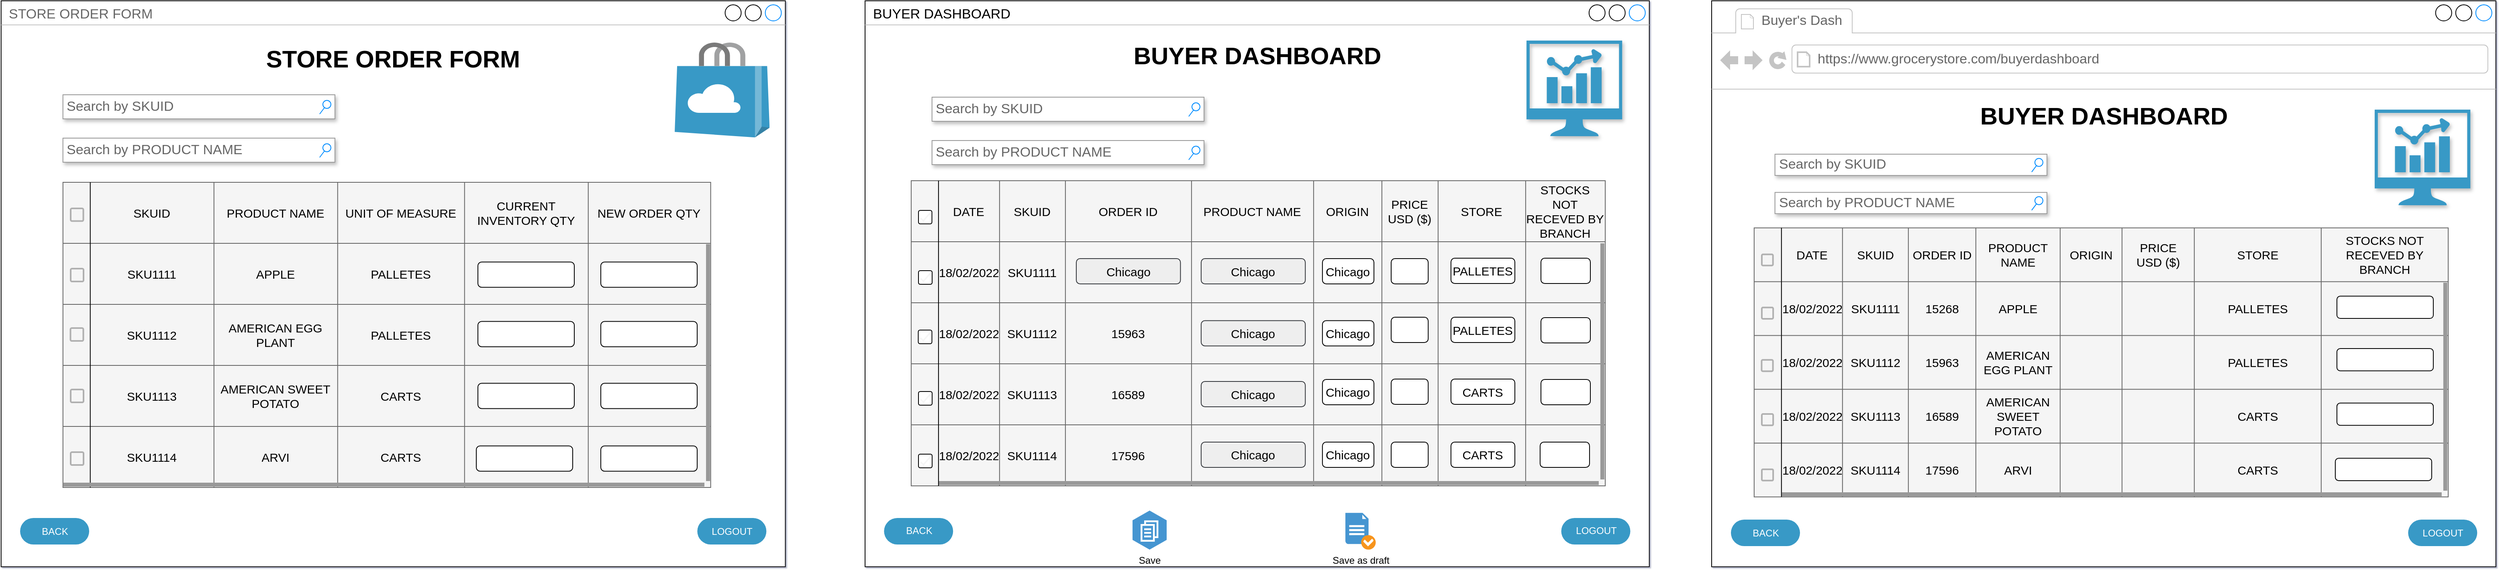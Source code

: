 <mxfile version="16.6.1" type="github">
  <diagram id="DkxhXxDabkg7D8pgcrME" name="Page-1">
    <mxGraphModel dx="1221" dy="1034" grid="0" gridSize="3.937" guides="1" tooltips="1" connect="1" arrows="1" fold="1" page="0" pageScale="1" pageWidth="827" pageHeight="1169" background="none" math="0" shadow="1">
      <root>
        <mxCell id="0" />
        <mxCell id="1" parent="0" />
        <mxCell id="hHE543pLZx1zD03s0N3J-19" value="STORE ORDER FORM" style="strokeWidth=1;shadow=0;dashed=0;align=center;html=1;shape=mxgraph.mockup.containers.window;align=left;verticalAlign=top;spacingLeft=8;strokeColor2=#008cff;strokeColor3=#c4c4c4;fontColor=#666666;mainText=;fontSize=17;labelBackgroundColor=none;" parent="1" vertex="1">
          <mxGeometry x="37.4" y="-182.0" width="976.376" height="704.723" as="geometry" />
        </mxCell>
        <mxCell id="hHE543pLZx1zD03s0N3J-168" value="&lt;font style=&quot;font-size: 30px&quot;&gt;&lt;b&gt;STORE ORDER FORM&lt;/b&gt;&lt;/font&gt;" style="text;html=1;strokeColor=none;fillColor=none;align=center;verticalAlign=middle;whiteSpace=wrap;rounded=0;shadow=1;" parent="1" vertex="1">
          <mxGeometry x="61.03" y="-125.0" width="929.13" height="30" as="geometry" />
        </mxCell>
        <mxCell id="hHE543pLZx1zD03s0N3J-271" value="" style="dashed=0;labelPosition=right;align=left;shape=mxgraph.gmdl.checkbox;strokeColor=#B0B0B0;fillColor=none;strokeWidth=2;aspect=fixed;sketch=0;" parent="1" vertex="1">
          <mxGeometry x="132.003" y="149" width="15.748" height="15.748" as="geometry" />
        </mxCell>
        <mxCell id="hHE543pLZx1zD03s0N3J-273" value="" style="dashed=0;labelPosition=right;align=left;shape=mxgraph.gmdl.checkbox;strokeColor=#B0B0B0;fillColor=none;strokeWidth=2;aspect=fixed;sketch=0;" parent="1" vertex="1">
          <mxGeometry x="131.747" y="297.997" width="16" height="16" as="geometry" />
        </mxCell>
        <mxCell id="hHE543pLZx1zD03s0N3J-272" value="" style="dashed=0;labelPosition=right;align=left;shape=mxgraph.gmdl.checkbox;strokeColor=#B0B0B0;fillColor=none;strokeWidth=2;aspect=fixed;sketch=0;" parent="1" vertex="1">
          <mxGeometry x="132" y="224" width="16" height="16" as="geometry" />
        </mxCell>
        <mxCell id="hHE543pLZx1zD03s0N3J-292" value="" style="group" parent="1" vertex="1" connectable="0">
          <mxGeometry x="114" y="-65" width="869.36" height="495" as="geometry" />
        </mxCell>
        <mxCell id="hHE543pLZx1zD03s0N3J-157" value="Search by SKUID" style="strokeWidth=1;shadow=1;dashed=0;align=center;html=1;shape=mxgraph.mockup.forms.searchBox;strokeColor=#999999;mainText=;strokeColor2=#008cff;fontColor=#666666;fontSize=17;align=left;spacingLeft=3;" parent="hHE543pLZx1zD03s0N3J-292" vertex="1">
          <mxGeometry x="0.38" width="338.59" height="30" as="geometry" />
        </mxCell>
        <mxCell id="hHE543pLZx1zD03s0N3J-161" value="Search by PRODUCT NAME" style="strokeWidth=1;shadow=1;dashed=0;align=center;html=1;shape=mxgraph.mockup.forms.searchBox;strokeColor=#999999;mainText=;strokeColor2=#008cff;fontColor=#666666;fontSize=17;align=left;spacingLeft=3;" parent="hHE543pLZx1zD03s0N3J-292" vertex="1">
          <mxGeometry x="0.377" y="53.997" width="338.59" height="30" as="geometry" />
        </mxCell>
        <mxCell id="hHE543pLZx1zD03s0N3J-240" value="" style="shape=table;startSize=0;container=1;collapsible=0;childLayout=tableLayout;fontSize=15;fillColor=#f5f5f5;strokeColor=#666666;fontColor=#333333;rounded=0;" parent="hHE543pLZx1zD03s0N3J-292" vertex="1">
          <mxGeometry x="0.38" y="109" width="806.42" height="380" as="geometry" />
        </mxCell>
        <mxCell id="hHE543pLZx1zD03s0N3J-241" value="" style="shape=tableRow;horizontal=0;startSize=34;swimlaneHead=0;swimlaneBody=0;top=0;left=0;bottom=0;right=0;collapsible=0;dropTarget=0;fillColor=none;points=[[0,0.5],[1,0.5]];portConstraint=eastwest;fontSize=15;" parent="hHE543pLZx1zD03s0N3J-240" vertex="1">
          <mxGeometry width="806.42" height="76" as="geometry" />
        </mxCell>
        <mxCell id="hHE543pLZx1zD03s0N3J-242" value="SKUID" style="shape=partialRectangle;html=1;whiteSpace=wrap;connectable=0;overflow=hidden;fillColor=none;top=0;left=0;bottom=0;right=0;pointerEvents=1;fontSize=15;" parent="hHE543pLZx1zD03s0N3J-241" vertex="1">
          <mxGeometry x="34" width="154" height="76" as="geometry">
            <mxRectangle width="154" height="76" as="alternateBounds" />
          </mxGeometry>
        </mxCell>
        <mxCell id="hHE543pLZx1zD03s0N3J-243" value="PRODUCT NAME" style="shape=partialRectangle;html=1;whiteSpace=wrap;connectable=0;overflow=hidden;fillColor=none;top=0;left=0;bottom=0;right=0;pointerEvents=1;fontSize=15;" parent="hHE543pLZx1zD03s0N3J-241" vertex="1">
          <mxGeometry x="188" width="154" height="76" as="geometry">
            <mxRectangle width="154" height="76" as="alternateBounds" />
          </mxGeometry>
        </mxCell>
        <mxCell id="hHE543pLZx1zD03s0N3J-244" value="UNIT OF MEASURE" style="shape=partialRectangle;html=1;whiteSpace=wrap;connectable=0;overflow=hidden;fillColor=none;top=0;left=0;bottom=0;right=0;pointerEvents=1;fontSize=15;" parent="hHE543pLZx1zD03s0N3J-241" vertex="1">
          <mxGeometry x="342" width="158" height="76" as="geometry">
            <mxRectangle width="158" height="76" as="alternateBounds" />
          </mxGeometry>
        </mxCell>
        <mxCell id="hHE543pLZx1zD03s0N3J-245" value="CURRENT INVENTORY QTY" style="shape=partialRectangle;html=1;whiteSpace=wrap;connectable=0;overflow=hidden;fillColor=none;top=0;left=0;bottom=0;right=0;pointerEvents=1;fontSize=15;" parent="hHE543pLZx1zD03s0N3J-241" vertex="1">
          <mxGeometry x="500" width="154" height="76" as="geometry">
            <mxRectangle width="154" height="76" as="alternateBounds" />
          </mxGeometry>
        </mxCell>
        <mxCell id="hHE543pLZx1zD03s0N3J-246" value="NEW ORDER QTY" style="shape=partialRectangle;html=1;whiteSpace=wrap;connectable=0;overflow=hidden;fillColor=none;top=0;left=0;bottom=0;right=0;pointerEvents=1;fontSize=15;" parent="hHE543pLZx1zD03s0N3J-241" vertex="1">
          <mxGeometry x="654" width="152" height="76" as="geometry">
            <mxRectangle width="152" height="76" as="alternateBounds" />
          </mxGeometry>
        </mxCell>
        <mxCell id="hHE543pLZx1zD03s0N3J-247" value="" style="shape=tableRow;horizontal=0;startSize=34;swimlaneHead=0;swimlaneBody=0;top=0;left=0;bottom=0;right=0;collapsible=0;dropTarget=0;fillColor=none;points=[[0,0.5],[1,0.5]];portConstraint=eastwest;fontSize=15;" parent="hHE543pLZx1zD03s0N3J-240" vertex="1">
          <mxGeometry y="76" width="806.42" height="76" as="geometry" />
        </mxCell>
        <mxCell id="hHE543pLZx1zD03s0N3J-248" value="SKU1111" style="shape=partialRectangle;html=1;whiteSpace=wrap;connectable=0;overflow=hidden;fillColor=none;top=0;left=0;bottom=0;right=0;pointerEvents=1;fontSize=15;" parent="hHE543pLZx1zD03s0N3J-247" vertex="1">
          <mxGeometry x="34" width="154" height="76" as="geometry">
            <mxRectangle width="154" height="76" as="alternateBounds" />
          </mxGeometry>
        </mxCell>
        <mxCell id="hHE543pLZx1zD03s0N3J-249" value="APPLE" style="shape=partialRectangle;html=1;whiteSpace=wrap;connectable=0;overflow=hidden;fillColor=none;top=0;left=0;bottom=0;right=0;pointerEvents=1;fontSize=15;" parent="hHE543pLZx1zD03s0N3J-247" vertex="1">
          <mxGeometry x="188" width="154" height="76" as="geometry">
            <mxRectangle width="154" height="76" as="alternateBounds" />
          </mxGeometry>
        </mxCell>
        <mxCell id="hHE543pLZx1zD03s0N3J-250" value="PALLETES" style="shape=partialRectangle;html=1;whiteSpace=wrap;connectable=0;overflow=hidden;fillColor=none;top=0;left=0;bottom=0;right=0;pointerEvents=1;fontSize=15;" parent="hHE543pLZx1zD03s0N3J-247" vertex="1">
          <mxGeometry x="342" width="158" height="76" as="geometry">
            <mxRectangle width="158" height="76" as="alternateBounds" />
          </mxGeometry>
        </mxCell>
        <mxCell id="hHE543pLZx1zD03s0N3J-251" value="" style="shape=partialRectangle;html=1;whiteSpace=wrap;connectable=0;overflow=hidden;fillColor=none;top=0;left=0;bottom=0;right=0;pointerEvents=1;fontSize=15;" parent="hHE543pLZx1zD03s0N3J-247" vertex="1">
          <mxGeometry x="500" width="154" height="76" as="geometry">
            <mxRectangle width="154" height="76" as="alternateBounds" />
          </mxGeometry>
        </mxCell>
        <mxCell id="hHE543pLZx1zD03s0N3J-252" value="" style="shape=partialRectangle;html=1;whiteSpace=wrap;connectable=0;overflow=hidden;fillColor=none;top=0;left=0;bottom=0;right=0;pointerEvents=1;fontSize=15;" parent="hHE543pLZx1zD03s0N3J-247" vertex="1">
          <mxGeometry x="654" width="152" height="76" as="geometry">
            <mxRectangle width="152" height="76" as="alternateBounds" />
          </mxGeometry>
        </mxCell>
        <mxCell id="hHE543pLZx1zD03s0N3J-253" value="" style="shape=tableRow;horizontal=0;startSize=34;swimlaneHead=0;swimlaneBody=0;top=0;left=0;bottom=0;right=0;collapsible=0;dropTarget=0;fillColor=none;points=[[0,0.5],[1,0.5]];portConstraint=eastwest;fontSize=15;" parent="hHE543pLZx1zD03s0N3J-240" vertex="1">
          <mxGeometry y="152" width="806.42" height="76" as="geometry" />
        </mxCell>
        <mxCell id="hHE543pLZx1zD03s0N3J-254" value="SKU1112" style="shape=partialRectangle;html=1;whiteSpace=wrap;connectable=0;overflow=hidden;fillColor=none;top=0;left=0;bottom=0;right=0;pointerEvents=1;fontSize=15;" parent="hHE543pLZx1zD03s0N3J-253" vertex="1">
          <mxGeometry x="34" width="154" height="76" as="geometry">
            <mxRectangle width="154" height="76" as="alternateBounds" />
          </mxGeometry>
        </mxCell>
        <mxCell id="hHE543pLZx1zD03s0N3J-255" value="AMERICAN EGG PLANT" style="shape=partialRectangle;html=1;whiteSpace=wrap;connectable=0;overflow=hidden;fillColor=none;top=0;left=0;bottom=0;right=0;pointerEvents=1;fontSize=15;" parent="hHE543pLZx1zD03s0N3J-253" vertex="1">
          <mxGeometry x="188" width="154" height="76" as="geometry">
            <mxRectangle width="154" height="76" as="alternateBounds" />
          </mxGeometry>
        </mxCell>
        <mxCell id="hHE543pLZx1zD03s0N3J-256" value="PALLETES" style="shape=partialRectangle;html=1;whiteSpace=wrap;connectable=0;overflow=hidden;fillColor=none;top=0;left=0;bottom=0;right=0;pointerEvents=1;fontSize=15;" parent="hHE543pLZx1zD03s0N3J-253" vertex="1">
          <mxGeometry x="342" width="158" height="76" as="geometry">
            <mxRectangle width="158" height="76" as="alternateBounds" />
          </mxGeometry>
        </mxCell>
        <mxCell id="hHE543pLZx1zD03s0N3J-257" value="" style="shape=partialRectangle;html=1;whiteSpace=wrap;connectable=0;overflow=hidden;fillColor=none;top=0;left=0;bottom=0;right=0;pointerEvents=1;fontSize=15;" parent="hHE543pLZx1zD03s0N3J-253" vertex="1">
          <mxGeometry x="500" width="154" height="76" as="geometry">
            <mxRectangle width="154" height="76" as="alternateBounds" />
          </mxGeometry>
        </mxCell>
        <mxCell id="hHE543pLZx1zD03s0N3J-258" value="" style="shape=partialRectangle;html=1;whiteSpace=wrap;connectable=0;overflow=hidden;fillColor=none;top=0;left=0;bottom=0;right=0;pointerEvents=1;fontSize=15;" parent="hHE543pLZx1zD03s0N3J-253" vertex="1">
          <mxGeometry x="654" width="152" height="76" as="geometry">
            <mxRectangle width="152" height="76" as="alternateBounds" />
          </mxGeometry>
        </mxCell>
        <mxCell id="hHE543pLZx1zD03s0N3J-259" value="" style="shape=tableRow;horizontal=0;startSize=34;swimlaneHead=0;swimlaneBody=0;top=0;left=0;bottom=0;right=0;collapsible=0;dropTarget=0;fillColor=none;points=[[0,0.5],[1,0.5]];portConstraint=eastwest;fontSize=15;" parent="hHE543pLZx1zD03s0N3J-240" vertex="1">
          <mxGeometry y="228" width="806.42" height="76" as="geometry" />
        </mxCell>
        <mxCell id="hHE543pLZx1zD03s0N3J-260" value="SKU1113" style="shape=partialRectangle;html=1;whiteSpace=wrap;connectable=0;overflow=hidden;fillColor=none;top=0;left=0;bottom=0;right=0;pointerEvents=1;fontSize=15;" parent="hHE543pLZx1zD03s0N3J-259" vertex="1">
          <mxGeometry x="34" width="154" height="76" as="geometry">
            <mxRectangle width="154" height="76" as="alternateBounds" />
          </mxGeometry>
        </mxCell>
        <mxCell id="hHE543pLZx1zD03s0N3J-261" value="AMERICAN SWEET POTATO" style="shape=partialRectangle;html=1;whiteSpace=wrap;connectable=0;overflow=hidden;fillColor=none;top=0;left=0;bottom=0;right=0;pointerEvents=1;fontSize=15;" parent="hHE543pLZx1zD03s0N3J-259" vertex="1">
          <mxGeometry x="188" width="154" height="76" as="geometry">
            <mxRectangle width="154" height="76" as="alternateBounds" />
          </mxGeometry>
        </mxCell>
        <mxCell id="hHE543pLZx1zD03s0N3J-262" value="&lt;span&gt;CARTS&lt;/span&gt;" style="shape=partialRectangle;html=1;whiteSpace=wrap;connectable=0;overflow=hidden;fillColor=none;top=0;left=0;bottom=0;right=0;pointerEvents=1;fontSize=15;" parent="hHE543pLZx1zD03s0N3J-259" vertex="1">
          <mxGeometry x="342" width="158" height="76" as="geometry">
            <mxRectangle width="158" height="76" as="alternateBounds" />
          </mxGeometry>
        </mxCell>
        <mxCell id="hHE543pLZx1zD03s0N3J-263" value="" style="shape=partialRectangle;html=1;whiteSpace=wrap;connectable=0;overflow=hidden;fillColor=none;top=0;left=0;bottom=0;right=0;pointerEvents=1;fontSize=15;" parent="hHE543pLZx1zD03s0N3J-259" vertex="1">
          <mxGeometry x="500" width="154" height="76" as="geometry">
            <mxRectangle width="154" height="76" as="alternateBounds" />
          </mxGeometry>
        </mxCell>
        <mxCell id="hHE543pLZx1zD03s0N3J-264" value="" style="shape=partialRectangle;html=1;whiteSpace=wrap;connectable=0;overflow=hidden;fillColor=none;top=0;left=0;bottom=0;right=0;pointerEvents=1;fontSize=15;" parent="hHE543pLZx1zD03s0N3J-259" vertex="1">
          <mxGeometry x="654" width="152" height="76" as="geometry">
            <mxRectangle width="152" height="76" as="alternateBounds" />
          </mxGeometry>
        </mxCell>
        <mxCell id="hHE543pLZx1zD03s0N3J-265" value="" style="shape=tableRow;horizontal=0;startSize=34;swimlaneHead=0;swimlaneBody=0;top=0;left=0;bottom=0;right=0;collapsible=0;dropTarget=0;fillColor=none;points=[[0,0.5],[1,0.5]];portConstraint=eastwest;fontSize=15;" parent="hHE543pLZx1zD03s0N3J-240" vertex="1">
          <mxGeometry y="304" width="806.42" height="76" as="geometry" />
        </mxCell>
        <mxCell id="hHE543pLZx1zD03s0N3J-266" value="SKU1114" style="shape=partialRectangle;html=1;whiteSpace=wrap;connectable=0;overflow=hidden;fillColor=none;top=0;left=0;bottom=0;right=0;pointerEvents=1;fontSize=15;" parent="hHE543pLZx1zD03s0N3J-265" vertex="1">
          <mxGeometry x="34" width="154" height="76" as="geometry">
            <mxRectangle width="154" height="76" as="alternateBounds" />
          </mxGeometry>
        </mxCell>
        <mxCell id="hHE543pLZx1zD03s0N3J-267" value="ARVI" style="shape=partialRectangle;html=1;whiteSpace=wrap;connectable=0;overflow=hidden;fillColor=none;top=0;left=0;bottom=0;right=0;pointerEvents=1;fontSize=15;" parent="hHE543pLZx1zD03s0N3J-265" vertex="1">
          <mxGeometry x="188" width="154" height="76" as="geometry">
            <mxRectangle width="154" height="76" as="alternateBounds" />
          </mxGeometry>
        </mxCell>
        <mxCell id="hHE543pLZx1zD03s0N3J-268" value="&lt;span&gt;CARTS&lt;/span&gt;" style="shape=partialRectangle;html=1;whiteSpace=wrap;connectable=0;overflow=hidden;fillColor=none;top=0;left=0;bottom=0;right=0;pointerEvents=1;fontSize=15;" parent="hHE543pLZx1zD03s0N3J-265" vertex="1">
          <mxGeometry x="342" width="158" height="76" as="geometry">
            <mxRectangle width="158" height="76" as="alternateBounds" />
          </mxGeometry>
        </mxCell>
        <mxCell id="hHE543pLZx1zD03s0N3J-269" value="" style="shape=partialRectangle;html=1;whiteSpace=wrap;connectable=0;overflow=hidden;fillColor=none;top=0;left=0;bottom=0;right=0;pointerEvents=1;fontSize=15;" parent="hHE543pLZx1zD03s0N3J-265" vertex="1">
          <mxGeometry x="500" width="154" height="76" as="geometry">
            <mxRectangle width="154" height="76" as="alternateBounds" />
          </mxGeometry>
        </mxCell>
        <mxCell id="hHE543pLZx1zD03s0N3J-270" value="" style="shape=partialRectangle;html=1;whiteSpace=wrap;connectable=0;overflow=hidden;fillColor=none;top=0;left=0;bottom=0;right=0;pointerEvents=1;fontSize=15;" parent="hHE543pLZx1zD03s0N3J-265" vertex="1">
          <mxGeometry x="654" width="152" height="76" as="geometry">
            <mxRectangle width="152" height="76" as="alternateBounds" />
          </mxGeometry>
        </mxCell>
        <mxCell id="hHE543pLZx1zD03s0N3J-167" value="" style="dashed=0;labelPosition=right;align=left;shape=mxgraph.gmdl.checkbox;strokeColor=#B0B0B0;fillColor=none;strokeWidth=2;aspect=fixed;sketch=0;" parent="hHE543pLZx1zD03s0N3J-292" vertex="1">
          <mxGeometry x="10.004" y="445.004" width="16" height="16" as="geometry" />
        </mxCell>
        <mxCell id="hHE543pLZx1zD03s0N3J-274" value="" style="dashed=0;labelPosition=right;align=left;shape=mxgraph.gmdl.checkbox;strokeColor=#B0B0B0;fillColor=none;strokeWidth=2;aspect=fixed;sketch=0;" parent="hHE543pLZx1zD03s0N3J-292" vertex="1">
          <mxGeometry x="10.007" y="366.997" width="16" height="16" as="geometry" />
        </mxCell>
        <mxCell id="hHE543pLZx1zD03s0N3J-277" value="" style="rounded=1;whiteSpace=wrap;html=1;shadow=0;sketch=0;fontSize=15;" parent="hHE543pLZx1zD03s0N3J-292" vertex="1">
          <mxGeometry x="517" y="208.25" width="120" height="31.496" as="geometry" />
        </mxCell>
        <mxCell id="hHE543pLZx1zD03s0N3J-278" value="" style="rounded=1;whiteSpace=wrap;html=1;shadow=0;sketch=0;fontSize=15;" parent="hHE543pLZx1zD03s0N3J-292" vertex="1">
          <mxGeometry x="517" y="282.25" width="120" height="31.496" as="geometry" />
        </mxCell>
        <mxCell id="hHE543pLZx1zD03s0N3J-279" value="" style="rounded=1;whiteSpace=wrap;html=1;shadow=0;sketch=0;fontSize=15;" parent="hHE543pLZx1zD03s0N3J-292" vertex="1">
          <mxGeometry x="517" y="359.25" width="120" height="31.496" as="geometry" />
        </mxCell>
        <mxCell id="hHE543pLZx1zD03s0N3J-280" value="" style="rounded=1;whiteSpace=wrap;html=1;shadow=0;sketch=0;fontSize=15;" parent="hHE543pLZx1zD03s0N3J-292" vertex="1">
          <mxGeometry x="515" y="437.26" width="120" height="31.496" as="geometry" />
        </mxCell>
        <mxCell id="hHE543pLZx1zD03s0N3J-281" value="" style="rounded=1;whiteSpace=wrap;html=1;shadow=0;sketch=0;fontSize=15;" parent="hHE543pLZx1zD03s0N3J-292" vertex="1">
          <mxGeometry x="670" y="437.26" width="120" height="31.496" as="geometry" />
        </mxCell>
        <mxCell id="hHE543pLZx1zD03s0N3J-282" value="" style="rounded=1;whiteSpace=wrap;html=1;shadow=0;sketch=0;fontSize=15;" parent="hHE543pLZx1zD03s0N3J-292" vertex="1">
          <mxGeometry x="670" y="359.25" width="120" height="31.496" as="geometry" />
        </mxCell>
        <mxCell id="hHE543pLZx1zD03s0N3J-283" value="" style="rounded=1;whiteSpace=wrap;html=1;shadow=0;sketch=0;fontSize=15;" parent="hHE543pLZx1zD03s0N3J-292" vertex="1">
          <mxGeometry x="670" y="282.25" width="120" height="31.496" as="geometry" />
        </mxCell>
        <mxCell id="hHE543pLZx1zD03s0N3J-284" value="" style="rounded=1;whiteSpace=wrap;html=1;shadow=0;sketch=0;fontSize=15;" parent="hHE543pLZx1zD03s0N3J-292" vertex="1">
          <mxGeometry x="670" y="208.25" width="120" height="31.496" as="geometry" />
        </mxCell>
        <mxCell id="hHE543pLZx1zD03s0N3J-285" value="" style="strokeWidth=1;html=1;shadow=0;dashed=0;shape=mxgraph.android.scrollbars2;fillColor=#999999;strokeColor=none;rounded=0;sketch=0;fontSize=15;" parent="hHE543pLZx1zD03s0N3J-292" vertex="1">
          <mxGeometry x="1" y="186" width="805" height="302" as="geometry" />
        </mxCell>
        <mxCell id="hHE543pLZx1zD03s0N3J-288" value="" style="dashed=0;labelPosition=right;align=left;shape=mxgraph.gmdl.checkbox;strokeColor=#B0B0B0;fillColor=none;strokeWidth=2;aspect=fixed;sketch=0;" parent="hHE543pLZx1zD03s0N3J-292" vertex="1">
          <mxGeometry x="10.003" y="141.5" width="15.748" height="15.748" as="geometry" />
        </mxCell>
        <mxCell id="hHE543pLZx1zD03s0N3J-289" value="" style="dashed=0;labelPosition=right;align=left;shape=mxgraph.gmdl.checkbox;strokeColor=#B0B0B0;fillColor=none;strokeWidth=2;aspect=fixed;sketch=0;" parent="hHE543pLZx1zD03s0N3J-292" vertex="1">
          <mxGeometry x="10" y="216.5" width="16" height="16" as="geometry" />
        </mxCell>
        <mxCell id="hHE543pLZx1zD03s0N3J-290" value="" style="dashed=0;labelPosition=right;align=left;shape=mxgraph.gmdl.checkbox;strokeColor=#B0B0B0;fillColor=none;strokeWidth=2;aspect=fixed;sketch=0;" parent="hHE543pLZx1zD03s0N3J-292" vertex="1">
          <mxGeometry x="9.747" y="290.497" width="16" height="16" as="geometry" />
        </mxCell>
        <mxCell id="hHE543pLZx1zD03s0N3J-295" value="" style="sketch=0;html=1;points=[];align=center;image;fontSize=12;image=img/lib/mscae/Store_Marketplace.svg;rounded=0;shadow=0;fontColor=#0057D8;fillColor=#B3B3B3;gradientColor=none;imageBackground=default;imageBorder=none;" parent="hHE543pLZx1zD03s0N3J-292" vertex="1">
          <mxGeometry x="762" y="-65" width="118.14" height="118.11" as="geometry" />
        </mxCell>
        <mxCell id="hHE543pLZx1zD03s0N3J-293" value="BACK" style="rounded=1;fillColor=#3899c6;strokeColor=none;html=1;fontColor=#ffffff;align=center;verticalAlign=middle;fontStyle=0;fontSize=12;sketch=0;shadow=0;arcSize=50;" parent="1" vertex="1">
          <mxGeometry x="61.03" y="462" width="86" height="33" as="geometry" />
        </mxCell>
        <mxCell id="hHE543pLZx1zD03s0N3J-294" value="LOGOUT" style="rounded=1;fillColor=#3899c6;strokeColor=none;html=1;fontColor=#ffffff;align=center;verticalAlign=middle;fontStyle=0;fontSize=12;sketch=0;shadow=0;arcSize=50;" parent="1" vertex="1">
          <mxGeometry x="904.16" y="462" width="86" height="33" as="geometry" />
        </mxCell>
        <mxCell id="hHE543pLZx1zD03s0N3J-296" value="BUYER DASHBOARD" style="strokeWidth=1;shadow=0;dashed=0;align=center;html=1;shape=mxgraph.mockup.containers.window;align=left;verticalAlign=top;spacingLeft=8;strokeColor2=#008cff;strokeColor3=#c4c4c4;mainText=;fontSize=17;labelBackgroundColor=none;rounded=0;sketch=0;" parent="1" vertex="1">
          <mxGeometry x="1113" y="-182" width="976.376" height="704.723" as="geometry" />
        </mxCell>
        <mxCell id="hHE543pLZx1zD03s0N3J-297" value="&lt;font style=&quot;font-size: 30px&quot;&gt;&lt;b&gt;BUYER DASHBOARD&lt;/b&gt;&lt;/font&gt;" style="text;html=1;strokeColor=none;fillColor=none;align=center;verticalAlign=middle;whiteSpace=wrap;rounded=0;shadow=1;" parent="1" vertex="1">
          <mxGeometry x="1136.627" y="-129.003" width="929.13" height="30" as="geometry" />
        </mxCell>
        <mxCell id="hHE543pLZx1zD03s0N3J-347" value="" style="sketch=0;pointerEvents=1;shadow=1;dashed=0;html=1;strokeColor=#3899c6;fillColor=#3899c6;labelPosition=center;verticalLabelPosition=bottom;verticalAlign=top;align=center;outlineConnect=0;shape=mxgraph.vvd.nsx_dashboard;rounded=0;fontSize=15;" parent="1" vertex="1">
          <mxGeometry x="1937" y="-132" width="118.11" height="118.11" as="geometry" />
        </mxCell>
        <mxCell id="hHE543pLZx1zD03s0N3J-409" value="" style="group" parent="1" vertex="1" connectable="0">
          <mxGeometry x="1170.44" y="-62.003" width="870.56" height="490.003" as="geometry" />
        </mxCell>
        <mxCell id="hHE543pLZx1zD03s0N3J-299" value="Search by SKUID" style="strokeWidth=1;shadow=1;dashed=0;align=center;html=1;shape=mxgraph.mockup.forms.searchBox;strokeColor=#999999;mainText=;strokeColor2=#008cff;fontColor=#666666;fontSize=17;align=left;spacingLeft=3;" parent="hHE543pLZx1zD03s0N3J-409" vertex="1">
          <mxGeometry x="25.937" width="338.59" height="30" as="geometry" />
        </mxCell>
        <mxCell id="hHE543pLZx1zD03s0N3J-300" value="Search by PRODUCT NAME" style="strokeWidth=1;shadow=1;dashed=0;align=center;html=1;shape=mxgraph.mockup.forms.searchBox;strokeColor=#999999;mainText=;strokeColor2=#008cff;fontColor=#666666;fontSize=17;align=left;spacingLeft=3;" parent="hHE543pLZx1zD03s0N3J-409" vertex="1">
          <mxGeometry x="25.934" y="53.997" width="338.59" height="30" as="geometry" />
        </mxCell>
        <mxCell id="hHE543pLZx1zD03s0N3J-301" value="" style="shape=table;startSize=0;container=1;collapsible=0;childLayout=tableLayout;fontSize=15;fillColor=#f5f5f5;strokeColor=#666666;fontColor=#333333;rounded=0;" parent="hHE543pLZx1zD03s0N3J-409" vertex="1">
          <mxGeometry y="104.003" width="864.12" height="380" as="geometry" />
        </mxCell>
        <mxCell id="hHE543pLZx1zD03s0N3J-302" value="" style="shape=tableRow;horizontal=0;startSize=34;swimlaneHead=0;swimlaneBody=0;top=0;left=0;bottom=0;right=0;collapsible=0;dropTarget=0;fillColor=none;points=[[0,0.5],[1,0.5]];portConstraint=eastwest;fontSize=15;" parent="hHE543pLZx1zD03s0N3J-301" vertex="1">
          <mxGeometry width="864.12" height="76" as="geometry" />
        </mxCell>
        <mxCell id="hHE543pLZx1zD03s0N3J-365" value="DATE" style="shape=partialRectangle;html=1;whiteSpace=wrap;connectable=0;overflow=hidden;fillColor=none;top=0;left=0;bottom=0;right=0;pointerEvents=1;fontSize=15;" parent="hHE543pLZx1zD03s0N3J-302" vertex="1">
          <mxGeometry x="34" width="76" height="76" as="geometry">
            <mxRectangle width="76" height="76" as="alternateBounds" />
          </mxGeometry>
        </mxCell>
        <mxCell id="hHE543pLZx1zD03s0N3J-303" value="SKUID" style="shape=partialRectangle;html=1;whiteSpace=wrap;connectable=0;overflow=hidden;fillColor=none;top=0;left=0;bottom=0;right=0;pointerEvents=1;fontSize=15;" parent="hHE543pLZx1zD03s0N3J-302" vertex="1">
          <mxGeometry x="110" width="82" height="76" as="geometry">
            <mxRectangle width="82" height="76" as="alternateBounds" />
          </mxGeometry>
        </mxCell>
        <mxCell id="hHE543pLZx1zD03s0N3J-375" value="ORDER ID" style="shape=partialRectangle;html=1;whiteSpace=wrap;connectable=0;overflow=hidden;fillColor=none;top=0;left=0;bottom=0;right=0;pointerEvents=1;fontSize=15;" parent="hHE543pLZx1zD03s0N3J-302" vertex="1">
          <mxGeometry x="192" width="157" height="76" as="geometry">
            <mxRectangle width="157" height="76" as="alternateBounds" />
          </mxGeometry>
        </mxCell>
        <mxCell id="hHE543pLZx1zD03s0N3J-304" value="PRODUCT NAME" style="shape=partialRectangle;html=1;whiteSpace=wrap;connectable=0;overflow=hidden;fillColor=none;top=0;left=0;bottom=0;right=0;pointerEvents=1;fontSize=15;" parent="hHE543pLZx1zD03s0N3J-302" vertex="1">
          <mxGeometry x="349" width="152" height="76" as="geometry">
            <mxRectangle width="152" height="76" as="alternateBounds" />
          </mxGeometry>
        </mxCell>
        <mxCell id="hHE543pLZx1zD03s0N3J-385" value="ORIGIN" style="shape=partialRectangle;html=1;whiteSpace=wrap;connectable=0;overflow=hidden;fillColor=none;top=0;left=0;bottom=0;right=0;pointerEvents=1;fontSize=15;" parent="hHE543pLZx1zD03s0N3J-302" vertex="1">
          <mxGeometry x="501" width="85" height="76" as="geometry">
            <mxRectangle width="85" height="76" as="alternateBounds" />
          </mxGeometry>
        </mxCell>
        <mxCell id="hHE543pLZx1zD03s0N3J-390" value="PRICE&lt;br&gt;USD ($)" style="shape=partialRectangle;html=1;whiteSpace=wrap;connectable=0;overflow=hidden;fillColor=none;top=0;left=0;bottom=0;right=0;pointerEvents=1;fontSize=15;" parent="hHE543pLZx1zD03s0N3J-302" vertex="1">
          <mxGeometry x="586" width="70" height="76" as="geometry">
            <mxRectangle width="70" height="76" as="alternateBounds" />
          </mxGeometry>
        </mxCell>
        <mxCell id="hHE543pLZx1zD03s0N3J-305" value="STORE" style="shape=partialRectangle;html=1;whiteSpace=wrap;connectable=0;overflow=hidden;fillColor=none;top=0;left=0;bottom=0;right=0;pointerEvents=1;fontSize=15;" parent="hHE543pLZx1zD03s0N3J-302" vertex="1">
          <mxGeometry x="656" width="109" height="76" as="geometry">
            <mxRectangle width="109" height="76" as="alternateBounds" />
          </mxGeometry>
        </mxCell>
        <mxCell id="hHE543pLZx1zD03s0N3J-404" value="STOCKS NOT RECEVED BY BRANCH" style="shape=partialRectangle;html=1;whiteSpace=wrap;connectable=0;overflow=hidden;fillColor=none;top=0;left=0;bottom=0;right=0;pointerEvents=1;fontSize=15;" parent="hHE543pLZx1zD03s0N3J-302" vertex="1">
          <mxGeometry x="765" width="99" height="76" as="geometry">
            <mxRectangle width="99" height="76" as="alternateBounds" />
          </mxGeometry>
        </mxCell>
        <mxCell id="hHE543pLZx1zD03s0N3J-308" value="" style="shape=tableRow;horizontal=0;startSize=34;swimlaneHead=0;swimlaneBody=0;top=0;left=0;bottom=0;right=0;collapsible=0;dropTarget=0;fillColor=none;points=[[0,0.5],[1,0.5]];portConstraint=eastwest;fontSize=15;" parent="hHE543pLZx1zD03s0N3J-301" vertex="1">
          <mxGeometry y="76" width="864.12" height="76" as="geometry" />
        </mxCell>
        <mxCell id="hHE543pLZx1zD03s0N3J-366" value="18/02/2022" style="shape=partialRectangle;html=1;whiteSpace=wrap;connectable=0;overflow=hidden;fillColor=none;top=0;left=0;bottom=0;right=0;pointerEvents=1;fontSize=15;" parent="hHE543pLZx1zD03s0N3J-308" vertex="1">
          <mxGeometry x="34" width="76" height="76" as="geometry">
            <mxRectangle width="76" height="76" as="alternateBounds" />
          </mxGeometry>
        </mxCell>
        <mxCell id="hHE543pLZx1zD03s0N3J-309" value="SKU1111" style="shape=partialRectangle;html=1;whiteSpace=wrap;connectable=0;overflow=hidden;fillColor=none;top=0;left=0;bottom=0;right=0;pointerEvents=1;fontSize=15;" parent="hHE543pLZx1zD03s0N3J-308" vertex="1">
          <mxGeometry x="110" width="82" height="76" as="geometry">
            <mxRectangle width="82" height="76" as="alternateBounds" />
          </mxGeometry>
        </mxCell>
        <mxCell id="hHE543pLZx1zD03s0N3J-376" value="" style="shape=partialRectangle;html=1;whiteSpace=wrap;connectable=0;overflow=hidden;fillColor=none;top=0;left=0;bottom=0;right=0;pointerEvents=1;fontSize=15;" parent="hHE543pLZx1zD03s0N3J-308" vertex="1">
          <mxGeometry x="192" width="157" height="76" as="geometry">
            <mxRectangle width="157" height="76" as="alternateBounds" />
          </mxGeometry>
        </mxCell>
        <mxCell id="hHE543pLZx1zD03s0N3J-310" value="" style="shape=partialRectangle;html=1;whiteSpace=wrap;connectable=0;overflow=hidden;fillColor=none;top=0;left=0;bottom=0;right=0;pointerEvents=1;fontSize=15;" parent="hHE543pLZx1zD03s0N3J-308" vertex="1">
          <mxGeometry x="349" width="152" height="76" as="geometry">
            <mxRectangle width="152" height="76" as="alternateBounds" />
          </mxGeometry>
        </mxCell>
        <mxCell id="hHE543pLZx1zD03s0N3J-386" style="shape=partialRectangle;html=1;whiteSpace=wrap;connectable=0;overflow=hidden;fillColor=none;top=0;left=0;bottom=0;right=0;pointerEvents=1;fontSize=15;" parent="hHE543pLZx1zD03s0N3J-308" vertex="1">
          <mxGeometry x="501" width="85" height="76" as="geometry">
            <mxRectangle width="85" height="76" as="alternateBounds" />
          </mxGeometry>
        </mxCell>
        <mxCell id="hHE543pLZx1zD03s0N3J-391" style="shape=partialRectangle;html=1;whiteSpace=wrap;connectable=0;overflow=hidden;fillColor=none;top=0;left=0;bottom=0;right=0;pointerEvents=1;fontSize=15;" parent="hHE543pLZx1zD03s0N3J-308" vertex="1">
          <mxGeometry x="586" width="70" height="76" as="geometry">
            <mxRectangle width="70" height="76" as="alternateBounds" />
          </mxGeometry>
        </mxCell>
        <mxCell id="hHE543pLZx1zD03s0N3J-311" value="" style="shape=partialRectangle;html=1;whiteSpace=wrap;connectable=0;overflow=hidden;fillColor=none;top=0;left=0;bottom=0;right=0;pointerEvents=1;fontSize=15;" parent="hHE543pLZx1zD03s0N3J-308" vertex="1">
          <mxGeometry x="656" width="109" height="76" as="geometry">
            <mxRectangle width="109" height="76" as="alternateBounds" />
          </mxGeometry>
        </mxCell>
        <mxCell id="hHE543pLZx1zD03s0N3J-405" style="shape=partialRectangle;html=1;whiteSpace=wrap;connectable=0;overflow=hidden;fillColor=none;top=0;left=0;bottom=0;right=0;pointerEvents=1;fontSize=15;" parent="hHE543pLZx1zD03s0N3J-308" vertex="1">
          <mxGeometry x="765" width="99" height="76" as="geometry">
            <mxRectangle width="99" height="76" as="alternateBounds" />
          </mxGeometry>
        </mxCell>
        <mxCell id="hHE543pLZx1zD03s0N3J-314" value="" style="shape=tableRow;horizontal=0;startSize=34;swimlaneHead=0;swimlaneBody=0;top=0;left=0;bottom=0;right=0;collapsible=0;dropTarget=0;fillColor=none;points=[[0,0.5],[1,0.5]];portConstraint=eastwest;fontSize=15;" parent="hHE543pLZx1zD03s0N3J-301" vertex="1">
          <mxGeometry y="152" width="864.12" height="76" as="geometry" />
        </mxCell>
        <mxCell id="hHE543pLZx1zD03s0N3J-367" value="18/02/2022" style="shape=partialRectangle;html=1;whiteSpace=wrap;connectable=0;overflow=hidden;fillColor=none;top=0;left=0;bottom=0;right=0;pointerEvents=1;fontSize=15;" parent="hHE543pLZx1zD03s0N3J-314" vertex="1">
          <mxGeometry x="34" width="76" height="76" as="geometry">
            <mxRectangle width="76" height="76" as="alternateBounds" />
          </mxGeometry>
        </mxCell>
        <mxCell id="hHE543pLZx1zD03s0N3J-315" value="SKU1112" style="shape=partialRectangle;html=1;whiteSpace=wrap;connectable=0;overflow=hidden;fillColor=none;top=0;left=0;bottom=0;right=0;pointerEvents=1;fontSize=15;" parent="hHE543pLZx1zD03s0N3J-314" vertex="1">
          <mxGeometry x="110" width="82" height="76" as="geometry">
            <mxRectangle width="82" height="76" as="alternateBounds" />
          </mxGeometry>
        </mxCell>
        <mxCell id="hHE543pLZx1zD03s0N3J-377" value="15963" style="shape=partialRectangle;html=1;whiteSpace=wrap;connectable=0;overflow=hidden;fillColor=none;top=0;left=0;bottom=0;right=0;pointerEvents=1;fontSize=15;" parent="hHE543pLZx1zD03s0N3J-314" vertex="1">
          <mxGeometry x="192" width="157" height="76" as="geometry">
            <mxRectangle width="157" height="76" as="alternateBounds" />
          </mxGeometry>
        </mxCell>
        <mxCell id="hHE543pLZx1zD03s0N3J-316" value="" style="shape=partialRectangle;html=1;whiteSpace=wrap;connectable=0;overflow=hidden;fillColor=none;top=0;left=0;bottom=0;right=0;pointerEvents=1;fontSize=15;" parent="hHE543pLZx1zD03s0N3J-314" vertex="1">
          <mxGeometry x="349" width="152" height="76" as="geometry">
            <mxRectangle width="152" height="76" as="alternateBounds" />
          </mxGeometry>
        </mxCell>
        <mxCell id="hHE543pLZx1zD03s0N3J-387" style="shape=partialRectangle;html=1;whiteSpace=wrap;connectable=0;overflow=hidden;fillColor=none;top=0;left=0;bottom=0;right=0;pointerEvents=1;fontSize=15;" parent="hHE543pLZx1zD03s0N3J-314" vertex="1">
          <mxGeometry x="501" width="85" height="76" as="geometry">
            <mxRectangle width="85" height="76" as="alternateBounds" />
          </mxGeometry>
        </mxCell>
        <mxCell id="hHE543pLZx1zD03s0N3J-392" style="shape=partialRectangle;html=1;whiteSpace=wrap;connectable=0;overflow=hidden;fillColor=none;top=0;left=0;bottom=0;right=0;pointerEvents=1;fontSize=15;" parent="hHE543pLZx1zD03s0N3J-314" vertex="1">
          <mxGeometry x="586" width="70" height="76" as="geometry">
            <mxRectangle width="70" height="76" as="alternateBounds" />
          </mxGeometry>
        </mxCell>
        <mxCell id="hHE543pLZx1zD03s0N3J-317" value="" style="shape=partialRectangle;html=1;whiteSpace=wrap;connectable=0;overflow=hidden;fillColor=none;top=0;left=0;bottom=0;right=0;pointerEvents=1;fontSize=15;" parent="hHE543pLZx1zD03s0N3J-314" vertex="1">
          <mxGeometry x="656" width="109" height="76" as="geometry">
            <mxRectangle width="109" height="76" as="alternateBounds" />
          </mxGeometry>
        </mxCell>
        <mxCell id="hHE543pLZx1zD03s0N3J-406" style="shape=partialRectangle;html=1;whiteSpace=wrap;connectable=0;overflow=hidden;fillColor=none;top=0;left=0;bottom=0;right=0;pointerEvents=1;fontSize=15;" parent="hHE543pLZx1zD03s0N3J-314" vertex="1">
          <mxGeometry x="765" width="99" height="76" as="geometry">
            <mxRectangle width="99" height="76" as="alternateBounds" />
          </mxGeometry>
        </mxCell>
        <mxCell id="hHE543pLZx1zD03s0N3J-320" value="" style="shape=tableRow;horizontal=0;startSize=34;swimlaneHead=0;swimlaneBody=0;top=0;left=0;bottom=0;right=0;collapsible=0;dropTarget=0;fillColor=none;points=[[0,0.5],[1,0.5]];portConstraint=eastwest;fontSize=15;" parent="hHE543pLZx1zD03s0N3J-301" vertex="1">
          <mxGeometry y="228" width="864.12" height="76" as="geometry" />
        </mxCell>
        <mxCell id="hHE543pLZx1zD03s0N3J-368" value="&lt;span&gt;18/02/2022&lt;/span&gt;" style="shape=partialRectangle;html=1;whiteSpace=wrap;connectable=0;overflow=hidden;fillColor=none;top=0;left=0;bottom=0;right=0;pointerEvents=1;fontSize=15;" parent="hHE543pLZx1zD03s0N3J-320" vertex="1">
          <mxGeometry x="34" width="76" height="76" as="geometry">
            <mxRectangle width="76" height="76" as="alternateBounds" />
          </mxGeometry>
        </mxCell>
        <mxCell id="hHE543pLZx1zD03s0N3J-321" value="SKU1113" style="shape=partialRectangle;html=1;whiteSpace=wrap;connectable=0;overflow=hidden;fillColor=none;top=0;left=0;bottom=0;right=0;pointerEvents=1;fontSize=15;" parent="hHE543pLZx1zD03s0N3J-320" vertex="1">
          <mxGeometry x="110" width="82" height="76" as="geometry">
            <mxRectangle width="82" height="76" as="alternateBounds" />
          </mxGeometry>
        </mxCell>
        <mxCell id="hHE543pLZx1zD03s0N3J-378" value="16589" style="shape=partialRectangle;html=1;whiteSpace=wrap;connectable=0;overflow=hidden;fillColor=none;top=0;left=0;bottom=0;right=0;pointerEvents=1;fontSize=15;" parent="hHE543pLZx1zD03s0N3J-320" vertex="1">
          <mxGeometry x="192" width="157" height="76" as="geometry">
            <mxRectangle width="157" height="76" as="alternateBounds" />
          </mxGeometry>
        </mxCell>
        <mxCell id="hHE543pLZx1zD03s0N3J-322" value="" style="shape=partialRectangle;html=1;whiteSpace=wrap;connectable=0;overflow=hidden;fillColor=none;top=0;left=0;bottom=0;right=0;pointerEvents=1;fontSize=15;" parent="hHE543pLZx1zD03s0N3J-320" vertex="1">
          <mxGeometry x="349" width="152" height="76" as="geometry">
            <mxRectangle width="152" height="76" as="alternateBounds" />
          </mxGeometry>
        </mxCell>
        <mxCell id="hHE543pLZx1zD03s0N3J-388" style="shape=partialRectangle;html=1;whiteSpace=wrap;connectable=0;overflow=hidden;fillColor=none;top=0;left=0;bottom=0;right=0;pointerEvents=1;fontSize=15;" parent="hHE543pLZx1zD03s0N3J-320" vertex="1">
          <mxGeometry x="501" width="85" height="76" as="geometry">
            <mxRectangle width="85" height="76" as="alternateBounds" />
          </mxGeometry>
        </mxCell>
        <mxCell id="hHE543pLZx1zD03s0N3J-393" style="shape=partialRectangle;html=1;whiteSpace=wrap;connectable=0;overflow=hidden;fillColor=none;top=0;left=0;bottom=0;right=0;pointerEvents=1;fontSize=15;" parent="hHE543pLZx1zD03s0N3J-320" vertex="1">
          <mxGeometry x="586" width="70" height="76" as="geometry">
            <mxRectangle width="70" height="76" as="alternateBounds" />
          </mxGeometry>
        </mxCell>
        <mxCell id="hHE543pLZx1zD03s0N3J-323" value="" style="shape=partialRectangle;html=1;whiteSpace=wrap;connectable=0;overflow=hidden;fillColor=none;top=0;left=0;bottom=0;right=0;pointerEvents=1;fontSize=15;" parent="hHE543pLZx1zD03s0N3J-320" vertex="1">
          <mxGeometry x="656" width="109" height="76" as="geometry">
            <mxRectangle width="109" height="76" as="alternateBounds" />
          </mxGeometry>
        </mxCell>
        <mxCell id="hHE543pLZx1zD03s0N3J-407" style="shape=partialRectangle;html=1;whiteSpace=wrap;connectable=0;overflow=hidden;fillColor=none;top=0;left=0;bottom=0;right=0;pointerEvents=1;fontSize=15;" parent="hHE543pLZx1zD03s0N3J-320" vertex="1">
          <mxGeometry x="765" width="99" height="76" as="geometry">
            <mxRectangle width="99" height="76" as="alternateBounds" />
          </mxGeometry>
        </mxCell>
        <mxCell id="hHE543pLZx1zD03s0N3J-326" value="" style="shape=tableRow;horizontal=0;startSize=34;swimlaneHead=0;swimlaneBody=0;top=0;left=0;bottom=0;right=0;collapsible=0;dropTarget=0;fillColor=none;points=[[0,0.5],[1,0.5]];portConstraint=eastwest;fontSize=15;" parent="hHE543pLZx1zD03s0N3J-301" vertex="1">
          <mxGeometry y="304" width="864.12" height="76" as="geometry" />
        </mxCell>
        <mxCell id="hHE543pLZx1zD03s0N3J-369" value="&lt;span&gt;18/02/2022&lt;/span&gt;" style="shape=partialRectangle;html=1;whiteSpace=wrap;connectable=0;overflow=hidden;fillColor=none;top=0;left=0;bottom=0;right=0;pointerEvents=1;fontSize=15;" parent="hHE543pLZx1zD03s0N3J-326" vertex="1">
          <mxGeometry x="34" width="76" height="76" as="geometry">
            <mxRectangle width="76" height="76" as="alternateBounds" />
          </mxGeometry>
        </mxCell>
        <mxCell id="hHE543pLZx1zD03s0N3J-327" value="SKU1114" style="shape=partialRectangle;html=1;whiteSpace=wrap;connectable=0;overflow=hidden;fillColor=none;top=0;left=0;bottom=0;right=0;pointerEvents=1;fontSize=15;" parent="hHE543pLZx1zD03s0N3J-326" vertex="1">
          <mxGeometry x="110" width="82" height="76" as="geometry">
            <mxRectangle width="82" height="76" as="alternateBounds" />
          </mxGeometry>
        </mxCell>
        <mxCell id="hHE543pLZx1zD03s0N3J-379" value="17596" style="shape=partialRectangle;html=1;whiteSpace=wrap;connectable=0;overflow=hidden;fillColor=none;top=0;left=0;bottom=0;right=0;pointerEvents=1;fontSize=15;" parent="hHE543pLZx1zD03s0N3J-326" vertex="1">
          <mxGeometry x="192" width="157" height="76" as="geometry">
            <mxRectangle width="157" height="76" as="alternateBounds" />
          </mxGeometry>
        </mxCell>
        <mxCell id="hHE543pLZx1zD03s0N3J-328" value="" style="shape=partialRectangle;html=1;whiteSpace=wrap;connectable=0;overflow=hidden;fillColor=none;top=0;left=0;bottom=0;right=0;pointerEvents=1;fontSize=15;" parent="hHE543pLZx1zD03s0N3J-326" vertex="1">
          <mxGeometry x="349" width="152" height="76" as="geometry">
            <mxRectangle width="152" height="76" as="alternateBounds" />
          </mxGeometry>
        </mxCell>
        <mxCell id="hHE543pLZx1zD03s0N3J-389" style="shape=partialRectangle;html=1;whiteSpace=wrap;connectable=0;overflow=hidden;fillColor=none;top=0;left=0;bottom=0;right=0;pointerEvents=1;fontSize=15;" parent="hHE543pLZx1zD03s0N3J-326" vertex="1">
          <mxGeometry x="501" width="85" height="76" as="geometry">
            <mxRectangle width="85" height="76" as="alternateBounds" />
          </mxGeometry>
        </mxCell>
        <mxCell id="hHE543pLZx1zD03s0N3J-394" style="shape=partialRectangle;html=1;whiteSpace=wrap;connectable=0;overflow=hidden;fillColor=none;top=0;left=0;bottom=0;right=0;pointerEvents=1;fontSize=15;" parent="hHE543pLZx1zD03s0N3J-326" vertex="1">
          <mxGeometry x="586" width="70" height="76" as="geometry">
            <mxRectangle width="70" height="76" as="alternateBounds" />
          </mxGeometry>
        </mxCell>
        <mxCell id="hHE543pLZx1zD03s0N3J-329" value="" style="shape=partialRectangle;html=1;whiteSpace=wrap;connectable=0;overflow=hidden;fillColor=none;top=0;left=0;bottom=0;right=0;pointerEvents=1;fontSize=15;" parent="hHE543pLZx1zD03s0N3J-326" vertex="1">
          <mxGeometry x="656" width="109" height="76" as="geometry">
            <mxRectangle width="109" height="76" as="alternateBounds" />
          </mxGeometry>
        </mxCell>
        <mxCell id="hHE543pLZx1zD03s0N3J-408" style="shape=partialRectangle;html=1;whiteSpace=wrap;connectable=0;overflow=hidden;fillColor=none;top=0;left=0;bottom=0;right=0;pointerEvents=1;fontSize=15;" parent="hHE543pLZx1zD03s0N3J-326" vertex="1">
          <mxGeometry x="765" width="99" height="76" as="geometry">
            <mxRectangle width="99" height="76" as="alternateBounds" />
          </mxGeometry>
        </mxCell>
        <mxCell id="hHE543pLZx1zD03s0N3J-332" value="" style="dashed=0;labelPosition=right;align=left;shape=mxgraph.gmdl.checkbox;strokeWidth=2;aspect=fixed;sketch=0;" parent="hHE543pLZx1zD03s0N3J-409" vertex="1">
          <mxGeometry x="9.561" y="445.004" width="16" height="16" as="geometry" />
        </mxCell>
        <mxCell id="hHE543pLZx1zD03s0N3J-333" value="" style="dashed=0;labelPosition=right;align=left;shape=mxgraph.gmdl.checkbox;strokeWidth=2;aspect=fixed;sketch=0;" parent="hHE543pLZx1zD03s0N3J-409" vertex="1">
          <mxGeometry x="9.564" y="366.997" width="16" height="16" as="geometry" />
        </mxCell>
        <mxCell id="hHE543pLZx1zD03s0N3J-342" value="" style="strokeWidth=1;html=1;shadow=0;dashed=0;shape=mxgraph.android.scrollbars2;fillColor=#999999;strokeColor=none;rounded=0;sketch=0;fontSize=15;" parent="hHE543pLZx1zD03s0N3J-409" vertex="1">
          <mxGeometry x="34.56" y="182" width="828.44" height="301" as="geometry" />
        </mxCell>
        <mxCell id="hHE543pLZx1zD03s0N3J-343" value="" style="dashed=0;labelPosition=right;align=left;shape=mxgraph.gmdl.checkbox;strokeWidth=2;aspect=fixed;sketch=0;" parent="hHE543pLZx1zD03s0N3J-409" vertex="1">
          <mxGeometry x="9.56" y="141.5" width="15.748" height="15.748" as="geometry" />
        </mxCell>
        <mxCell id="hHE543pLZx1zD03s0N3J-344" value="" style="dashed=0;labelPosition=right;align=left;shape=mxgraph.gmdl.checkbox;strokeWidth=2;aspect=fixed;sketch=0;" parent="hHE543pLZx1zD03s0N3J-409" vertex="1">
          <mxGeometry x="9.557" y="216.5" width="16" height="16" as="geometry" />
        </mxCell>
        <mxCell id="hHE543pLZx1zD03s0N3J-345" value="" style="dashed=0;labelPosition=right;align=left;shape=mxgraph.gmdl.checkbox;strokeWidth=2;aspect=fixed;sketch=0;" parent="hHE543pLZx1zD03s0N3J-409" vertex="1">
          <mxGeometry x="9.304" y="290.497" width="16" height="16" as="geometry" />
        </mxCell>
        <mxCell id="hHE543pLZx1zD03s0N3J-415" value="" style="rounded=1;whiteSpace=wrap;html=1;shadow=0;sketch=0;fontSize=15;" parent="hHE543pLZx1zD03s0N3J-409" vertex="1">
          <mxGeometry x="784.026" y="200.5" width="61.534" height="31.496" as="geometry" />
        </mxCell>
        <mxCell id="hHE543pLZx1zD03s0N3J-416" value="" style="rounded=1;whiteSpace=wrap;html=1;shadow=0;sketch=0;fontSize=15;" parent="hHE543pLZx1zD03s0N3J-409" vertex="1">
          <mxGeometry x="784.026" y="274.501" width="61.534" height="31.496" as="geometry" />
        </mxCell>
        <mxCell id="hHE543pLZx1zD03s0N3J-417" value="" style="rounded=1;whiteSpace=wrap;html=1;shadow=0;sketch=0;fontSize=15;" parent="hHE543pLZx1zD03s0N3J-409" vertex="1">
          <mxGeometry x="784.026" y="351.502" width="61.534" height="31.496" as="geometry" />
        </mxCell>
        <mxCell id="hHE543pLZx1zD03s0N3J-418" value="" style="rounded=1;whiteSpace=wrap;html=1;shadow=0;sketch=0;fontSize=15;" parent="hHE543pLZx1zD03s0N3J-409" vertex="1">
          <mxGeometry x="783" y="429.514" width="61.534" height="31.496" as="geometry" />
        </mxCell>
        <mxCell id="Aevf2vQ9ivyhsPbp5xpm-127" value="&lt;span&gt;CARTS&lt;/span&gt;" style="rounded=1;whiteSpace=wrap;html=1;shadow=0;sketch=0;fontSize=15;" parent="hHE543pLZx1zD03s0N3J-409" vertex="1">
          <mxGeometry x="672" y="429.514" width="79.56" height="31.496" as="geometry" />
        </mxCell>
        <mxCell id="Aevf2vQ9ivyhsPbp5xpm-129" value="&lt;span&gt;PALLETES&lt;/span&gt;" style="rounded=1;whiteSpace=wrap;html=1;shadow=0;sketch=0;fontSize=15;" parent="hHE543pLZx1zD03s0N3J-409" vertex="1">
          <mxGeometry x="672" y="200.5" width="79.56" height="31.496" as="geometry" />
        </mxCell>
        <mxCell id="Aevf2vQ9ivyhsPbp5xpm-130" value="&lt;span&gt;PALLETES&lt;/span&gt;" style="rounded=1;whiteSpace=wrap;html=1;shadow=0;sketch=0;fontSize=15;" parent="hHE543pLZx1zD03s0N3J-409" vertex="1">
          <mxGeometry x="672" y="274.001" width="79.56" height="31.496" as="geometry" />
        </mxCell>
        <mxCell id="Aevf2vQ9ivyhsPbp5xpm-131" value="&lt;span&gt;CARTS&lt;/span&gt;" style="rounded=1;whiteSpace=wrap;html=1;shadow=0;sketch=0;fontSize=15;" parent="hHE543pLZx1zD03s0N3J-409" vertex="1">
          <mxGeometry x="672" y="351.002" width="79.56" height="31.496" as="geometry" />
        </mxCell>
        <mxCell id="Aevf2vQ9ivyhsPbp5xpm-133" value="" style="rounded=1;whiteSpace=wrap;html=1;shadow=0;sketch=0;fontSize=15;" parent="hHE543pLZx1zD03s0N3J-409" vertex="1">
          <mxGeometry x="597.56" y="201" width="46.12" height="31.5" as="geometry" />
        </mxCell>
        <mxCell id="Aevf2vQ9ivyhsPbp5xpm-134" value="" style="rounded=1;whiteSpace=wrap;html=1;shadow=0;sketch=0;fontSize=15;" parent="hHE543pLZx1zD03s0N3J-409" vertex="1">
          <mxGeometry x="597.56" y="274" width="46.12" height="31.5" as="geometry" />
        </mxCell>
        <mxCell id="Aevf2vQ9ivyhsPbp5xpm-135" value="" style="rounded=1;whiteSpace=wrap;html=1;shadow=0;sketch=0;fontSize=15;" parent="hHE543pLZx1zD03s0N3J-409" vertex="1">
          <mxGeometry x="597.56" y="351" width="46.12" height="31.5" as="geometry" />
        </mxCell>
        <mxCell id="Aevf2vQ9ivyhsPbp5xpm-136" value="" style="rounded=1;whiteSpace=wrap;html=1;shadow=0;sketch=0;fontSize=15;" parent="hHE543pLZx1zD03s0N3J-409" vertex="1">
          <mxGeometry x="597.56" y="429.51" width="46.12" height="31.5" as="geometry" />
        </mxCell>
        <mxCell id="Aevf2vQ9ivyhsPbp5xpm-138" value="Chicago" style="rounded=1;whiteSpace=wrap;html=1;shadow=0;sketch=0;fontSize=15;" parent="hHE543pLZx1zD03s0N3J-409" vertex="1">
          <mxGeometry x="512" y="201" width="64.12" height="31.5" as="geometry" />
        </mxCell>
        <mxCell id="Aevf2vQ9ivyhsPbp5xpm-140" value="Chicago" style="rounded=1;whiteSpace=wrap;html=1;shadow=0;sketch=0;fontSize=15;" parent="hHE543pLZx1zD03s0N3J-409" vertex="1">
          <mxGeometry x="512" y="278.25" width="64.12" height="31.5" as="geometry" />
        </mxCell>
        <mxCell id="Aevf2vQ9ivyhsPbp5xpm-141" value="Chicago" style="rounded=1;whiteSpace=wrap;html=1;shadow=0;sketch=0;fontSize=15;" parent="hHE543pLZx1zD03s0N3J-409" vertex="1">
          <mxGeometry x="512" y="351.5" width="64.12" height="31.5" as="geometry" />
        </mxCell>
        <mxCell id="Aevf2vQ9ivyhsPbp5xpm-142" value="Chicago" style="rounded=1;whiteSpace=wrap;html=1;shadow=0;sketch=0;fontSize=15;" parent="hHE543pLZx1zD03s0N3J-409" vertex="1">
          <mxGeometry x="512" y="429.51" width="64.12" height="31.5" as="geometry" />
        </mxCell>
        <mxCell id="Aevf2vQ9ivyhsPbp5xpm-214" value="Chicago" style="rounded=1;whiteSpace=wrap;html=1;shadow=0;sketch=0;fontSize=15;fillColor=#eeeeee;strokeColor=#36393d;" parent="hHE543pLZx1zD03s0N3J-409" vertex="1">
          <mxGeometry x="361" y="201" width="129.68" height="31.5" as="geometry" />
        </mxCell>
        <mxCell id="Aevf2vQ9ivyhsPbp5xpm-215" value="Chicago" style="rounded=1;whiteSpace=wrap;html=1;shadow=0;sketch=0;fontSize=15;fillColor=#eeeeee;strokeColor=#36393d;" parent="hHE543pLZx1zD03s0N3J-409" vertex="1">
          <mxGeometry x="361" y="278.25" width="129.68" height="31.5" as="geometry" />
        </mxCell>
        <mxCell id="Aevf2vQ9ivyhsPbp5xpm-216" value="Chicago" style="rounded=1;whiteSpace=wrap;html=1;shadow=0;sketch=0;fontSize=15;fillColor=#eeeeee;strokeColor=#36393d;" parent="hHE543pLZx1zD03s0N3J-409" vertex="1">
          <mxGeometry x="361" y="354" width="129.68" height="31.5" as="geometry" />
        </mxCell>
        <mxCell id="Aevf2vQ9ivyhsPbp5xpm-217" value="Chicago" style="rounded=1;whiteSpace=wrap;html=1;shadow=0;sketch=0;fontSize=15;fillColor=#eeeeee;strokeColor=#36393d;" parent="hHE543pLZx1zD03s0N3J-409" vertex="1">
          <mxGeometry x="361" y="429.51" width="129.68" height="31.5" as="geometry" />
        </mxCell>
        <mxCell id="Aevf2vQ9ivyhsPbp5xpm-218" value="Chicago" style="rounded=1;whiteSpace=wrap;html=1;shadow=0;sketch=0;fontSize=15;fillColor=#eeeeee;strokeColor=#36393d;" parent="hHE543pLZx1zD03s0N3J-409" vertex="1">
          <mxGeometry x="205.56" y="201" width="129.68" height="31.5" as="geometry" />
        </mxCell>
        <mxCell id="hHE543pLZx1zD03s0N3J-413" value="LOGOUT" style="rounded=1;fillColor=#3899c6;strokeColor=none;html=1;fontColor=#ffffff;align=center;verticalAlign=middle;fontStyle=0;fontSize=12;sketch=0;shadow=0;arcSize=50;" parent="1" vertex="1">
          <mxGeometry x="1979.757" y="461.997" width="86" height="33" as="geometry" />
        </mxCell>
        <mxCell id="hHE543pLZx1zD03s0N3J-414" value="BACK" style="rounded=1;fillColor=#3899c6;strokeColor=none;html=1;fontColor=#ffffff;align=center;verticalAlign=middle;fontStyle=0;fontSize=12;sketch=0;shadow=0;arcSize=50;" parent="1" vertex="1">
          <mxGeometry x="1136.627" y="461.997" width="86" height="33" as="geometry" />
        </mxCell>
        <mxCell id="hHE543pLZx1zD03s0N3J-419" value="" style="strokeWidth=1;shadow=0;dashed=0;align=center;html=1;shape=mxgraph.mockup.containers.browserWindow;rSize=0;strokeColor2=#008cff;strokeColor3=#c4c4c4;mainText=,;recursiveResize=0;rounded=0;sketch=0;fontSize=15;" parent="1" vertex="1">
          <mxGeometry x="2167" y="-182" width="976.376" height="704.723" as="geometry" />
        </mxCell>
        <mxCell id="hHE543pLZx1zD03s0N3J-420" value="Buyer&#39;s Dash" style="strokeWidth=1;shadow=0;dashed=0;align=center;html=1;shape=mxgraph.mockup.containers.anchor;fontSize=17;fontColor=#666666;align=left;rounded=0;sketch=0;fillColor=#3899c6;gradientColor=none;" parent="hHE543pLZx1zD03s0N3J-419" vertex="1">
          <mxGeometry x="60" y="12" width="110" height="26" as="geometry" />
        </mxCell>
        <mxCell id="hHE543pLZx1zD03s0N3J-421" value="https://www.grocerystore.com/buyerdashboard" style="strokeWidth=1;shadow=0;dashed=0;align=center;html=1;shape=mxgraph.mockup.containers.anchor;rSize=0;fontSize=17;fontColor=#666666;align=left;rounded=0;sketch=0;fillColor=#3899c6;gradientColor=none;" parent="hHE543pLZx1zD03s0N3J-419" vertex="1">
          <mxGeometry x="130" y="60" width="250" height="26" as="geometry" />
        </mxCell>
        <mxCell id="hHE543pLZx1zD03s0N3J-481" value="" style="group" parent="hHE543pLZx1zD03s0N3J-419" vertex="1" connectable="0">
          <mxGeometry x="52.91" y="191" width="891.197" height="432" as="geometry" />
        </mxCell>
        <mxCell id="hHE543pLZx1zD03s0N3J-482" value="Search by SKUID" style="strokeWidth=1;shadow=1;dashed=0;align=center;html=1;shape=mxgraph.mockup.forms.searchBox;strokeColor=#999999;mainText=;strokeColor2=#008cff;fontColor=#666666;fontSize=17;align=left;spacingLeft=3;" parent="hHE543pLZx1zD03s0N3J-481" vertex="1">
          <mxGeometry x="25.937" width="338.59" height="26.449" as="geometry" />
        </mxCell>
        <mxCell id="hHE543pLZx1zD03s0N3J-483" value="Search by PRODUCT NAME" style="strokeWidth=1;shadow=1;dashed=0;align=center;html=1;shape=mxgraph.mockup.forms.searchBox;strokeColor=#999999;mainText=;strokeColor2=#008cff;fontColor=#666666;fontSize=17;align=left;spacingLeft=3;" parent="hHE543pLZx1zD03s0N3J-481" vertex="1">
          <mxGeometry x="25.934" y="47.605" width="338.59" height="26.449" as="geometry" />
        </mxCell>
        <mxCell id="hHE543pLZx1zD03s0N3J-484" value="" style="shape=table;startSize=0;container=1;collapsible=0;childLayout=tableLayout;fontSize=15;fillColor=#f5f5f5;strokeColor=#666666;fontColor=#333333;rounded=0;" parent="hHE543pLZx1zD03s0N3J-481" vertex="1">
          <mxGeometry y="91.692" width="864.12" height="335.018" as="geometry" />
        </mxCell>
        <mxCell id="hHE543pLZx1zD03s0N3J-485" value="" style="shape=tableRow;horizontal=0;startSize=34;swimlaneHead=0;swimlaneBody=0;top=0;left=0;bottom=0;right=0;collapsible=0;dropTarget=0;fillColor=none;points=[[0,0.5],[1,0.5]];portConstraint=eastwest;fontSize=15;" parent="hHE543pLZx1zD03s0N3J-484" vertex="1">
          <mxGeometry width="864.12" height="67" as="geometry" />
        </mxCell>
        <mxCell id="hHE543pLZx1zD03s0N3J-486" value="DATE" style="shape=partialRectangle;html=1;whiteSpace=wrap;connectable=0;overflow=hidden;fillColor=none;top=0;left=0;bottom=0;right=0;pointerEvents=1;fontSize=15;" parent="hHE543pLZx1zD03s0N3J-485" vertex="1">
          <mxGeometry x="34" width="76" height="67" as="geometry">
            <mxRectangle width="76" height="67" as="alternateBounds" />
          </mxGeometry>
        </mxCell>
        <mxCell id="hHE543pLZx1zD03s0N3J-487" value="SKUID" style="shape=partialRectangle;html=1;whiteSpace=wrap;connectable=0;overflow=hidden;fillColor=none;top=0;left=0;bottom=0;right=0;pointerEvents=1;fontSize=15;" parent="hHE543pLZx1zD03s0N3J-485" vertex="1">
          <mxGeometry x="110" width="82" height="67" as="geometry">
            <mxRectangle width="82" height="67" as="alternateBounds" />
          </mxGeometry>
        </mxCell>
        <mxCell id="hHE543pLZx1zD03s0N3J-488" value="ORDER ID" style="shape=partialRectangle;html=1;whiteSpace=wrap;connectable=0;overflow=hidden;fillColor=none;top=0;left=0;bottom=0;right=0;pointerEvents=1;fontSize=15;" parent="hHE543pLZx1zD03s0N3J-485" vertex="1">
          <mxGeometry x="192" width="84" height="67" as="geometry">
            <mxRectangle width="84" height="67" as="alternateBounds" />
          </mxGeometry>
        </mxCell>
        <mxCell id="hHE543pLZx1zD03s0N3J-489" value="PRODUCT NAME" style="shape=partialRectangle;html=1;whiteSpace=wrap;connectable=0;overflow=hidden;fillColor=none;top=0;left=0;bottom=0;right=0;pointerEvents=1;fontSize=15;" parent="hHE543pLZx1zD03s0N3J-485" vertex="1">
          <mxGeometry x="276" width="105" height="67" as="geometry">
            <mxRectangle width="105" height="67" as="alternateBounds" />
          </mxGeometry>
        </mxCell>
        <mxCell id="hHE543pLZx1zD03s0N3J-490" value="ORIGIN" style="shape=partialRectangle;html=1;whiteSpace=wrap;connectable=0;overflow=hidden;fillColor=none;top=0;left=0;bottom=0;right=0;pointerEvents=1;fontSize=15;" parent="hHE543pLZx1zD03s0N3J-485" vertex="1">
          <mxGeometry x="381" width="77" height="67" as="geometry">
            <mxRectangle width="77" height="67" as="alternateBounds" />
          </mxGeometry>
        </mxCell>
        <mxCell id="hHE543pLZx1zD03s0N3J-491" value="PRICE&lt;br&gt;USD ($)" style="shape=partialRectangle;html=1;whiteSpace=wrap;connectable=0;overflow=hidden;fillColor=none;top=0;left=0;bottom=0;right=0;pointerEvents=1;fontSize=15;" parent="hHE543pLZx1zD03s0N3J-485" vertex="1">
          <mxGeometry x="458" width="90" height="67" as="geometry">
            <mxRectangle width="90" height="67" as="alternateBounds" />
          </mxGeometry>
        </mxCell>
        <mxCell id="hHE543pLZx1zD03s0N3J-492" value="STORE" style="shape=partialRectangle;html=1;whiteSpace=wrap;connectable=0;overflow=hidden;fillColor=none;top=0;left=0;bottom=0;right=0;pointerEvents=1;fontSize=15;" parent="hHE543pLZx1zD03s0N3J-485" vertex="1">
          <mxGeometry x="548" width="158" height="67" as="geometry">
            <mxRectangle width="158" height="67" as="alternateBounds" />
          </mxGeometry>
        </mxCell>
        <mxCell id="hHE543pLZx1zD03s0N3J-493" value="STOCKS NOT RECEVED BY BRANCH" style="shape=partialRectangle;html=1;whiteSpace=wrap;connectable=0;overflow=hidden;fillColor=none;top=0;left=0;bottom=0;right=0;pointerEvents=1;fontSize=15;" parent="hHE543pLZx1zD03s0N3J-485" vertex="1">
          <mxGeometry x="706" width="158" height="67" as="geometry">
            <mxRectangle width="158" height="67" as="alternateBounds" />
          </mxGeometry>
        </mxCell>
        <mxCell id="hHE543pLZx1zD03s0N3J-494" value="" style="shape=tableRow;horizontal=0;startSize=34;swimlaneHead=0;swimlaneBody=0;top=0;left=0;bottom=0;right=0;collapsible=0;dropTarget=0;fillColor=none;points=[[0,0.5],[1,0.5]];portConstraint=eastwest;fontSize=15;" parent="hHE543pLZx1zD03s0N3J-484" vertex="1">
          <mxGeometry y="67" width="864.12" height="67" as="geometry" />
        </mxCell>
        <mxCell id="hHE543pLZx1zD03s0N3J-495" value="18/02/2022" style="shape=partialRectangle;html=1;whiteSpace=wrap;connectable=0;overflow=hidden;fillColor=none;top=0;left=0;bottom=0;right=0;pointerEvents=1;fontSize=15;" parent="hHE543pLZx1zD03s0N3J-494" vertex="1">
          <mxGeometry x="34" width="76" height="67" as="geometry">
            <mxRectangle width="76" height="67" as="alternateBounds" />
          </mxGeometry>
        </mxCell>
        <mxCell id="hHE543pLZx1zD03s0N3J-496" value="SKU1111" style="shape=partialRectangle;html=1;whiteSpace=wrap;connectable=0;overflow=hidden;fillColor=none;top=0;left=0;bottom=0;right=0;pointerEvents=1;fontSize=15;" parent="hHE543pLZx1zD03s0N3J-494" vertex="1">
          <mxGeometry x="110" width="82" height="67" as="geometry">
            <mxRectangle width="82" height="67" as="alternateBounds" />
          </mxGeometry>
        </mxCell>
        <mxCell id="hHE543pLZx1zD03s0N3J-497" value="15268" style="shape=partialRectangle;html=1;whiteSpace=wrap;connectable=0;overflow=hidden;fillColor=none;top=0;left=0;bottom=0;right=0;pointerEvents=1;fontSize=15;" parent="hHE543pLZx1zD03s0N3J-494" vertex="1">
          <mxGeometry x="192" width="84" height="67" as="geometry">
            <mxRectangle width="84" height="67" as="alternateBounds" />
          </mxGeometry>
        </mxCell>
        <mxCell id="hHE543pLZx1zD03s0N3J-498" value="APPLE" style="shape=partialRectangle;html=1;whiteSpace=wrap;connectable=0;overflow=hidden;fillColor=none;top=0;left=0;bottom=0;right=0;pointerEvents=1;fontSize=15;" parent="hHE543pLZx1zD03s0N3J-494" vertex="1">
          <mxGeometry x="276" width="105" height="67" as="geometry">
            <mxRectangle width="105" height="67" as="alternateBounds" />
          </mxGeometry>
        </mxCell>
        <mxCell id="hHE543pLZx1zD03s0N3J-499" style="shape=partialRectangle;html=1;whiteSpace=wrap;connectable=0;overflow=hidden;fillColor=none;top=0;left=0;bottom=0;right=0;pointerEvents=1;fontSize=15;" parent="hHE543pLZx1zD03s0N3J-494" vertex="1">
          <mxGeometry x="381" width="77" height="67" as="geometry">
            <mxRectangle width="77" height="67" as="alternateBounds" />
          </mxGeometry>
        </mxCell>
        <mxCell id="hHE543pLZx1zD03s0N3J-500" style="shape=partialRectangle;html=1;whiteSpace=wrap;connectable=0;overflow=hidden;fillColor=none;top=0;left=0;bottom=0;right=0;pointerEvents=1;fontSize=15;" parent="hHE543pLZx1zD03s0N3J-494" vertex="1">
          <mxGeometry x="458" width="90" height="67" as="geometry">
            <mxRectangle width="90" height="67" as="alternateBounds" />
          </mxGeometry>
        </mxCell>
        <mxCell id="hHE543pLZx1zD03s0N3J-501" value="PALLETES" style="shape=partialRectangle;html=1;whiteSpace=wrap;connectable=0;overflow=hidden;fillColor=none;top=0;left=0;bottom=0;right=0;pointerEvents=1;fontSize=15;" parent="hHE543pLZx1zD03s0N3J-494" vertex="1">
          <mxGeometry x="548" width="158" height="67" as="geometry">
            <mxRectangle width="158" height="67" as="alternateBounds" />
          </mxGeometry>
        </mxCell>
        <mxCell id="hHE543pLZx1zD03s0N3J-502" style="shape=partialRectangle;html=1;whiteSpace=wrap;connectable=0;overflow=hidden;fillColor=none;top=0;left=0;bottom=0;right=0;pointerEvents=1;fontSize=15;" parent="hHE543pLZx1zD03s0N3J-494" vertex="1">
          <mxGeometry x="706" width="158" height="67" as="geometry">
            <mxRectangle width="158" height="67" as="alternateBounds" />
          </mxGeometry>
        </mxCell>
        <mxCell id="hHE543pLZx1zD03s0N3J-503" value="" style="shape=tableRow;horizontal=0;startSize=34;swimlaneHead=0;swimlaneBody=0;top=0;left=0;bottom=0;right=0;collapsible=0;dropTarget=0;fillColor=none;points=[[0,0.5],[1,0.5]];portConstraint=eastwest;fontSize=15;" parent="hHE543pLZx1zD03s0N3J-484" vertex="1">
          <mxGeometry y="134" width="864.12" height="67" as="geometry" />
        </mxCell>
        <mxCell id="hHE543pLZx1zD03s0N3J-504" value="18/02/2022" style="shape=partialRectangle;html=1;whiteSpace=wrap;connectable=0;overflow=hidden;fillColor=none;top=0;left=0;bottom=0;right=0;pointerEvents=1;fontSize=15;" parent="hHE543pLZx1zD03s0N3J-503" vertex="1">
          <mxGeometry x="34" width="76" height="67" as="geometry">
            <mxRectangle width="76" height="67" as="alternateBounds" />
          </mxGeometry>
        </mxCell>
        <mxCell id="hHE543pLZx1zD03s0N3J-505" value="SKU1112" style="shape=partialRectangle;html=1;whiteSpace=wrap;connectable=0;overflow=hidden;fillColor=none;top=0;left=0;bottom=0;right=0;pointerEvents=1;fontSize=15;" parent="hHE543pLZx1zD03s0N3J-503" vertex="1">
          <mxGeometry x="110" width="82" height="67" as="geometry">
            <mxRectangle width="82" height="67" as="alternateBounds" />
          </mxGeometry>
        </mxCell>
        <mxCell id="hHE543pLZx1zD03s0N3J-506" value="15963" style="shape=partialRectangle;html=1;whiteSpace=wrap;connectable=0;overflow=hidden;fillColor=none;top=0;left=0;bottom=0;right=0;pointerEvents=1;fontSize=15;" parent="hHE543pLZx1zD03s0N3J-503" vertex="1">
          <mxGeometry x="192" width="84" height="67" as="geometry">
            <mxRectangle width="84" height="67" as="alternateBounds" />
          </mxGeometry>
        </mxCell>
        <mxCell id="hHE543pLZx1zD03s0N3J-507" value="AMERICAN EGG PLANT" style="shape=partialRectangle;html=1;whiteSpace=wrap;connectable=0;overflow=hidden;fillColor=none;top=0;left=0;bottom=0;right=0;pointerEvents=1;fontSize=15;" parent="hHE543pLZx1zD03s0N3J-503" vertex="1">
          <mxGeometry x="276" width="105" height="67" as="geometry">
            <mxRectangle width="105" height="67" as="alternateBounds" />
          </mxGeometry>
        </mxCell>
        <mxCell id="hHE543pLZx1zD03s0N3J-508" style="shape=partialRectangle;html=1;whiteSpace=wrap;connectable=0;overflow=hidden;fillColor=none;top=0;left=0;bottom=0;right=0;pointerEvents=1;fontSize=15;" parent="hHE543pLZx1zD03s0N3J-503" vertex="1">
          <mxGeometry x="381" width="77" height="67" as="geometry">
            <mxRectangle width="77" height="67" as="alternateBounds" />
          </mxGeometry>
        </mxCell>
        <mxCell id="hHE543pLZx1zD03s0N3J-509" style="shape=partialRectangle;html=1;whiteSpace=wrap;connectable=0;overflow=hidden;fillColor=none;top=0;left=0;bottom=0;right=0;pointerEvents=1;fontSize=15;" parent="hHE543pLZx1zD03s0N3J-503" vertex="1">
          <mxGeometry x="458" width="90" height="67" as="geometry">
            <mxRectangle width="90" height="67" as="alternateBounds" />
          </mxGeometry>
        </mxCell>
        <mxCell id="hHE543pLZx1zD03s0N3J-510" value="PALLETES" style="shape=partialRectangle;html=1;whiteSpace=wrap;connectable=0;overflow=hidden;fillColor=none;top=0;left=0;bottom=0;right=0;pointerEvents=1;fontSize=15;" parent="hHE543pLZx1zD03s0N3J-503" vertex="1">
          <mxGeometry x="548" width="158" height="67" as="geometry">
            <mxRectangle width="158" height="67" as="alternateBounds" />
          </mxGeometry>
        </mxCell>
        <mxCell id="hHE543pLZx1zD03s0N3J-511" style="shape=partialRectangle;html=1;whiteSpace=wrap;connectable=0;overflow=hidden;fillColor=none;top=0;left=0;bottom=0;right=0;pointerEvents=1;fontSize=15;" parent="hHE543pLZx1zD03s0N3J-503" vertex="1">
          <mxGeometry x="706" width="158" height="67" as="geometry">
            <mxRectangle width="158" height="67" as="alternateBounds" />
          </mxGeometry>
        </mxCell>
        <mxCell id="hHE543pLZx1zD03s0N3J-512" value="" style="shape=tableRow;horizontal=0;startSize=34;swimlaneHead=0;swimlaneBody=0;top=0;left=0;bottom=0;right=0;collapsible=0;dropTarget=0;fillColor=none;points=[[0,0.5],[1,0.5]];portConstraint=eastwest;fontSize=15;" parent="hHE543pLZx1zD03s0N3J-484" vertex="1">
          <mxGeometry y="201" width="864.12" height="67" as="geometry" />
        </mxCell>
        <mxCell id="hHE543pLZx1zD03s0N3J-513" value="&lt;span&gt;18/02/2022&lt;/span&gt;" style="shape=partialRectangle;html=1;whiteSpace=wrap;connectable=0;overflow=hidden;fillColor=none;top=0;left=0;bottom=0;right=0;pointerEvents=1;fontSize=15;" parent="hHE543pLZx1zD03s0N3J-512" vertex="1">
          <mxGeometry x="34" width="76" height="67" as="geometry">
            <mxRectangle width="76" height="67" as="alternateBounds" />
          </mxGeometry>
        </mxCell>
        <mxCell id="hHE543pLZx1zD03s0N3J-514" value="SKU1113" style="shape=partialRectangle;html=1;whiteSpace=wrap;connectable=0;overflow=hidden;fillColor=none;top=0;left=0;bottom=0;right=0;pointerEvents=1;fontSize=15;" parent="hHE543pLZx1zD03s0N3J-512" vertex="1">
          <mxGeometry x="110" width="82" height="67" as="geometry">
            <mxRectangle width="82" height="67" as="alternateBounds" />
          </mxGeometry>
        </mxCell>
        <mxCell id="hHE543pLZx1zD03s0N3J-515" value="16589" style="shape=partialRectangle;html=1;whiteSpace=wrap;connectable=0;overflow=hidden;fillColor=none;top=0;left=0;bottom=0;right=0;pointerEvents=1;fontSize=15;" parent="hHE543pLZx1zD03s0N3J-512" vertex="1">
          <mxGeometry x="192" width="84" height="67" as="geometry">
            <mxRectangle width="84" height="67" as="alternateBounds" />
          </mxGeometry>
        </mxCell>
        <mxCell id="hHE543pLZx1zD03s0N3J-516" value="AMERICAN SWEET POTATO" style="shape=partialRectangle;html=1;whiteSpace=wrap;connectable=0;overflow=hidden;fillColor=none;top=0;left=0;bottom=0;right=0;pointerEvents=1;fontSize=15;" parent="hHE543pLZx1zD03s0N3J-512" vertex="1">
          <mxGeometry x="276" width="105" height="67" as="geometry">
            <mxRectangle width="105" height="67" as="alternateBounds" />
          </mxGeometry>
        </mxCell>
        <mxCell id="hHE543pLZx1zD03s0N3J-517" style="shape=partialRectangle;html=1;whiteSpace=wrap;connectable=0;overflow=hidden;fillColor=none;top=0;left=0;bottom=0;right=0;pointerEvents=1;fontSize=15;" parent="hHE543pLZx1zD03s0N3J-512" vertex="1">
          <mxGeometry x="381" width="77" height="67" as="geometry">
            <mxRectangle width="77" height="67" as="alternateBounds" />
          </mxGeometry>
        </mxCell>
        <mxCell id="hHE543pLZx1zD03s0N3J-518" style="shape=partialRectangle;html=1;whiteSpace=wrap;connectable=0;overflow=hidden;fillColor=none;top=0;left=0;bottom=0;right=0;pointerEvents=1;fontSize=15;" parent="hHE543pLZx1zD03s0N3J-512" vertex="1">
          <mxGeometry x="458" width="90" height="67" as="geometry">
            <mxRectangle width="90" height="67" as="alternateBounds" />
          </mxGeometry>
        </mxCell>
        <mxCell id="hHE543pLZx1zD03s0N3J-519" value="&lt;span&gt;CARTS&lt;/span&gt;" style="shape=partialRectangle;html=1;whiteSpace=wrap;connectable=0;overflow=hidden;fillColor=none;top=0;left=0;bottom=0;right=0;pointerEvents=1;fontSize=15;" parent="hHE543pLZx1zD03s0N3J-512" vertex="1">
          <mxGeometry x="548" width="158" height="67" as="geometry">
            <mxRectangle width="158" height="67" as="alternateBounds" />
          </mxGeometry>
        </mxCell>
        <mxCell id="hHE543pLZx1zD03s0N3J-520" style="shape=partialRectangle;html=1;whiteSpace=wrap;connectable=0;overflow=hidden;fillColor=none;top=0;left=0;bottom=0;right=0;pointerEvents=1;fontSize=15;" parent="hHE543pLZx1zD03s0N3J-512" vertex="1">
          <mxGeometry x="706" width="158" height="67" as="geometry">
            <mxRectangle width="158" height="67" as="alternateBounds" />
          </mxGeometry>
        </mxCell>
        <mxCell id="hHE543pLZx1zD03s0N3J-521" value="" style="shape=tableRow;horizontal=0;startSize=34;swimlaneHead=0;swimlaneBody=0;top=0;left=0;bottom=0;right=0;collapsible=0;dropTarget=0;fillColor=none;points=[[0,0.5],[1,0.5]];portConstraint=eastwest;fontSize=15;" parent="hHE543pLZx1zD03s0N3J-484" vertex="1">
          <mxGeometry y="268" width="864.12" height="67" as="geometry" />
        </mxCell>
        <mxCell id="hHE543pLZx1zD03s0N3J-522" value="&lt;span&gt;18/02/2022&lt;/span&gt;" style="shape=partialRectangle;html=1;whiteSpace=wrap;connectable=0;overflow=hidden;fillColor=none;top=0;left=0;bottom=0;right=0;pointerEvents=1;fontSize=15;" parent="hHE543pLZx1zD03s0N3J-521" vertex="1">
          <mxGeometry x="34" width="76" height="67" as="geometry">
            <mxRectangle width="76" height="67" as="alternateBounds" />
          </mxGeometry>
        </mxCell>
        <mxCell id="hHE543pLZx1zD03s0N3J-523" value="SKU1114" style="shape=partialRectangle;html=1;whiteSpace=wrap;connectable=0;overflow=hidden;fillColor=none;top=0;left=0;bottom=0;right=0;pointerEvents=1;fontSize=15;" parent="hHE543pLZx1zD03s0N3J-521" vertex="1">
          <mxGeometry x="110" width="82" height="67" as="geometry">
            <mxRectangle width="82" height="67" as="alternateBounds" />
          </mxGeometry>
        </mxCell>
        <mxCell id="hHE543pLZx1zD03s0N3J-524" value="17596" style="shape=partialRectangle;html=1;whiteSpace=wrap;connectable=0;overflow=hidden;fillColor=none;top=0;left=0;bottom=0;right=0;pointerEvents=1;fontSize=15;" parent="hHE543pLZx1zD03s0N3J-521" vertex="1">
          <mxGeometry x="192" width="84" height="67" as="geometry">
            <mxRectangle width="84" height="67" as="alternateBounds" />
          </mxGeometry>
        </mxCell>
        <mxCell id="hHE543pLZx1zD03s0N3J-525" value="ARVI" style="shape=partialRectangle;html=1;whiteSpace=wrap;connectable=0;overflow=hidden;fillColor=none;top=0;left=0;bottom=0;right=0;pointerEvents=1;fontSize=15;" parent="hHE543pLZx1zD03s0N3J-521" vertex="1">
          <mxGeometry x="276" width="105" height="67" as="geometry">
            <mxRectangle width="105" height="67" as="alternateBounds" />
          </mxGeometry>
        </mxCell>
        <mxCell id="hHE543pLZx1zD03s0N3J-526" style="shape=partialRectangle;html=1;whiteSpace=wrap;connectable=0;overflow=hidden;fillColor=none;top=0;left=0;bottom=0;right=0;pointerEvents=1;fontSize=15;" parent="hHE543pLZx1zD03s0N3J-521" vertex="1">
          <mxGeometry x="381" width="77" height="67" as="geometry">
            <mxRectangle width="77" height="67" as="alternateBounds" />
          </mxGeometry>
        </mxCell>
        <mxCell id="hHE543pLZx1zD03s0N3J-527" style="shape=partialRectangle;html=1;whiteSpace=wrap;connectable=0;overflow=hidden;fillColor=none;top=0;left=0;bottom=0;right=0;pointerEvents=1;fontSize=15;" parent="hHE543pLZx1zD03s0N3J-521" vertex="1">
          <mxGeometry x="458" width="90" height="67" as="geometry">
            <mxRectangle width="90" height="67" as="alternateBounds" />
          </mxGeometry>
        </mxCell>
        <mxCell id="hHE543pLZx1zD03s0N3J-528" value="&lt;span&gt;CARTS&lt;/span&gt;" style="shape=partialRectangle;html=1;whiteSpace=wrap;connectable=0;overflow=hidden;fillColor=none;top=0;left=0;bottom=0;right=0;pointerEvents=1;fontSize=15;" parent="hHE543pLZx1zD03s0N3J-521" vertex="1">
          <mxGeometry x="548" width="158" height="67" as="geometry">
            <mxRectangle width="158" height="67" as="alternateBounds" />
          </mxGeometry>
        </mxCell>
        <mxCell id="hHE543pLZx1zD03s0N3J-529" style="shape=partialRectangle;html=1;whiteSpace=wrap;connectable=0;overflow=hidden;fillColor=none;top=0;left=0;bottom=0;right=0;pointerEvents=1;fontSize=15;" parent="hHE543pLZx1zD03s0N3J-521" vertex="1">
          <mxGeometry x="706" width="158" height="67" as="geometry">
            <mxRectangle width="158" height="67" as="alternateBounds" />
          </mxGeometry>
        </mxCell>
        <mxCell id="hHE543pLZx1zD03s0N3J-530" value="" style="dashed=0;labelPosition=right;align=left;shape=mxgraph.gmdl.checkbox;strokeColor=#B0B0B0;fillColor=none;strokeWidth=2;aspect=fixed;sketch=0;" parent="hHE543pLZx1zD03s0N3J-481" vertex="1">
          <mxGeometry x="9.561" y="392.328" width="14.106" height="14.106" as="geometry" />
        </mxCell>
        <mxCell id="hHE543pLZx1zD03s0N3J-531" value="" style="dashed=0;labelPosition=right;align=left;shape=mxgraph.gmdl.checkbox;strokeColor=#B0B0B0;fillColor=none;strokeWidth=2;aspect=fixed;sketch=0;" parent="hHE543pLZx1zD03s0N3J-481" vertex="1">
          <mxGeometry x="9.564" y="323.555" width="14.106" height="14.106" as="geometry" />
        </mxCell>
        <mxCell id="hHE543pLZx1zD03s0N3J-532" value="" style="strokeWidth=1;html=1;shadow=0;dashed=0;shape=mxgraph.android.scrollbars2;fillColor=#999999;strokeColor=none;rounded=0;sketch=0;fontSize=15;" parent="hHE543pLZx1zD03s0N3J-481" vertex="1">
          <mxGeometry x="34.56" y="160" width="828.44" height="266" as="geometry" />
        </mxCell>
        <mxCell id="hHE543pLZx1zD03s0N3J-533" value="" style="dashed=0;labelPosition=right;align=left;shape=mxgraph.gmdl.checkbox;strokeColor=#B0B0B0;fillColor=none;strokeWidth=2;aspect=fixed;sketch=0;" parent="hHE543pLZx1zD03s0N3J-481" vertex="1">
          <mxGeometry x="9.56" y="124.75" width="13.884" height="13.884" as="geometry" />
        </mxCell>
        <mxCell id="hHE543pLZx1zD03s0N3J-534" value="" style="dashed=0;labelPosition=right;align=left;shape=mxgraph.gmdl.checkbox;strokeColor=#B0B0B0;fillColor=none;strokeWidth=2;aspect=fixed;sketch=0;" parent="hHE543pLZx1zD03s0N3J-481" vertex="1">
          <mxGeometry x="9.557" y="190.872" width="14.106" height="14.106" as="geometry" />
        </mxCell>
        <mxCell id="hHE543pLZx1zD03s0N3J-535" value="" style="dashed=0;labelPosition=right;align=left;shape=mxgraph.gmdl.checkbox;strokeColor=#B0B0B0;fillColor=none;strokeWidth=2;aspect=fixed;sketch=0;" parent="hHE543pLZx1zD03s0N3J-481" vertex="1">
          <mxGeometry x="9.304" y="256.11" width="14.106" height="14.106" as="geometry" />
        </mxCell>
        <mxCell id="hHE543pLZx1zD03s0N3J-536" value="" style="rounded=1;whiteSpace=wrap;html=1;shadow=0;sketch=0;fontSize=15;" parent="hHE543pLZx1zD03s0N3J-481" vertex="1">
          <mxGeometry x="725.557" y="176.766" width="120" height="27.768" as="geometry" />
        </mxCell>
        <mxCell id="hHE543pLZx1zD03s0N3J-537" value="" style="rounded=1;whiteSpace=wrap;html=1;shadow=0;sketch=0;fontSize=15;" parent="hHE543pLZx1zD03s0N3J-481" vertex="1">
          <mxGeometry x="725.557" y="242.007" width="120" height="27.768" as="geometry" />
        </mxCell>
        <mxCell id="hHE543pLZx1zD03s0N3J-538" value="" style="rounded=1;whiteSpace=wrap;html=1;shadow=0;sketch=0;fontSize=15;" parent="hHE543pLZx1zD03s0N3J-481" vertex="1">
          <mxGeometry x="725.557" y="309.892" width="120" height="27.768" as="geometry" />
        </mxCell>
        <mxCell id="hHE543pLZx1zD03s0N3J-539" value="" style="rounded=1;whiteSpace=wrap;html=1;shadow=0;sketch=0;fontSize=15;" parent="hHE543pLZx1zD03s0N3J-481" vertex="1">
          <mxGeometry x="723.557" y="378.668" width="120" height="27.768" as="geometry" />
        </mxCell>
        <mxCell id="hHE543pLZx1zD03s0N3J-543" value="" style="sketch=0;pointerEvents=1;shadow=1;dashed=0;html=1;strokeColor=#3899c6;fillColor=#3899c6;labelPosition=center;verticalLabelPosition=bottom;verticalAlign=top;align=center;outlineConnect=0;shape=mxgraph.vvd.nsx_dashboard;rounded=0;fontSize=15;" parent="hHE543pLZx1zD03s0N3J-481" vertex="1">
          <mxGeometry x="773.087" y="-55.003" width="118.11" height="118.11" as="geometry" />
        </mxCell>
        <mxCell id="hHE543pLZx1zD03s0N3J-540" value="&lt;font style=&quot;font-size: 30px&quot;&gt;&lt;b&gt;BUYER DASHBOARD&lt;/b&gt;&lt;/font&gt;" style="text;html=1;strokeColor=none;fillColor=none;align=center;verticalAlign=middle;whiteSpace=wrap;rounded=0;shadow=1;" parent="hHE543pLZx1zD03s0N3J-419" vertex="1">
          <mxGeometry x="23.624" y="128.004" width="929.13" height="30" as="geometry" />
        </mxCell>
        <mxCell id="hHE543pLZx1zD03s0N3J-541" value="LOGOUT" style="rounded=1;fillColor=#3899c6;strokeColor=none;html=1;fontColor=#ffffff;align=center;verticalAlign=middle;fontStyle=0;fontSize=12;sketch=0;shadow=0;arcSize=50;" parent="hHE543pLZx1zD03s0N3J-419" vertex="1">
          <mxGeometry x="867.134" y="646.004" width="86" height="33" as="geometry" />
        </mxCell>
        <mxCell id="hHE543pLZx1zD03s0N3J-542" value="BACK" style="rounded=1;fillColor=#3899c6;strokeColor=none;html=1;fontColor=#ffffff;align=center;verticalAlign=middle;fontStyle=0;fontSize=12;sketch=0;shadow=0;arcSize=50;" parent="hHE543pLZx1zD03s0N3J-419" vertex="1">
          <mxGeometry x="24.004" y="646.004" width="86" height="33" as="geometry" />
        </mxCell>
        <mxCell id="Aevf2vQ9ivyhsPbp5xpm-137" value="Save as draft" style="shadow=0;dashed=0;html=1;strokeColor=none;fillColor=#4495D1;labelPosition=center;verticalLabelPosition=bottom;verticalAlign=top;align=center;outlineConnect=0;shape=mxgraph.veeam.checked_doc;aspect=fixed;" parent="1" vertex="1">
          <mxGeometry x="1711" y="455.58" width="37.8" height="45.84" as="geometry" />
        </mxCell>
        <mxCell id="Aevf2vQ9ivyhsPbp5xpm-139" value="Save" style="outlineConnect=0;dashed=0;verticalLabelPosition=bottom;verticalAlign=top;align=center;html=1;shape=mxgraph.aws3.workdocs;fillColor=#4495D1;gradientColor=none;gradientDirection=north;aspect=fixed;" parent="1" vertex="1">
          <mxGeometry x="1446" y="452.74" width="42.5" height="48.68" as="geometry" />
        </mxCell>
      </root>
    </mxGraphModel>
  </diagram>
</mxfile>
